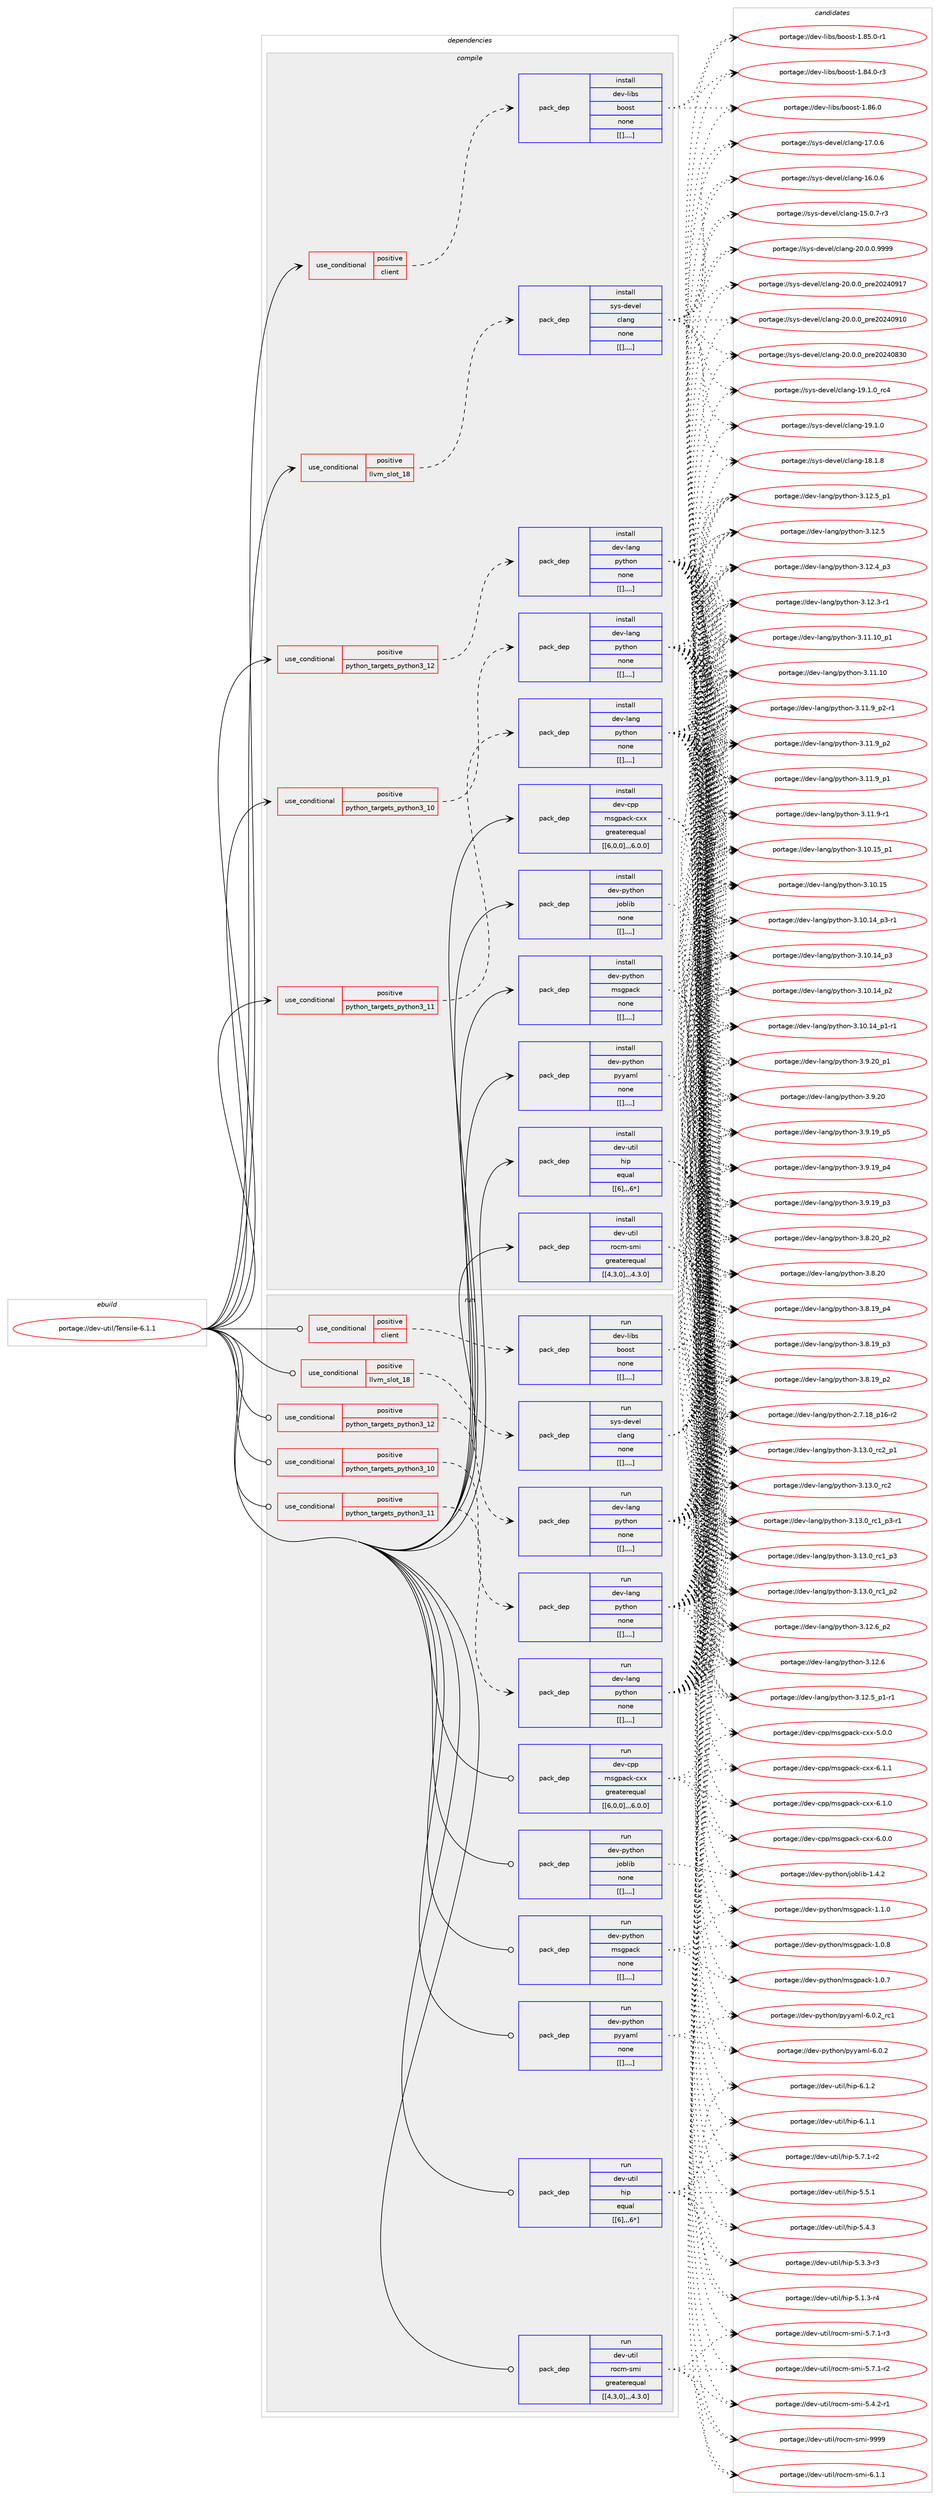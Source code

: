 digraph prolog {

# *************
# Graph options
# *************

newrank=true;
concentrate=true;
compound=true;
graph [rankdir=LR,fontname=Helvetica,fontsize=10,ranksep=1.5];#, ranksep=2.5, nodesep=0.2];
edge  [arrowhead=vee];
node  [fontname=Helvetica,fontsize=10];

# **********
# The ebuild
# **********

subgraph cluster_leftcol {
color=gray;
label=<<i>ebuild</i>>;
id [label="portage://dev-util/Tensile-6.1.1", color=red, width=4, href="../dev-util/Tensile-6.1.1.svg"];
}

# ****************
# The dependencies
# ****************

subgraph cluster_midcol {
color=gray;
label=<<i>dependencies</i>>;
subgraph cluster_compile {
fillcolor="#eeeeee";
style=filled;
label=<<i>compile</i>>;
subgraph cond61685 {
dependency215304 [label=<<TABLE BORDER="0" CELLBORDER="1" CELLSPACING="0" CELLPADDING="4"><TR><TD ROWSPAN="3" CELLPADDING="10">use_conditional</TD></TR><TR><TD>positive</TD></TR><TR><TD>client</TD></TR></TABLE>>, shape=none, color=red];
subgraph pack152230 {
dependency215305 [label=<<TABLE BORDER="0" CELLBORDER="1" CELLSPACING="0" CELLPADDING="4" WIDTH="220"><TR><TD ROWSPAN="6" CELLPADDING="30">pack_dep</TD></TR><TR><TD WIDTH="110">install</TD></TR><TR><TD>dev-libs</TD></TR><TR><TD>boost</TD></TR><TR><TD>none</TD></TR><TR><TD>[[],,,,]</TD></TR></TABLE>>, shape=none, color=blue];
}
dependency215304:e -> dependency215305:w [weight=20,style="dashed",arrowhead="vee"];
}
id:e -> dependency215304:w [weight=20,style="solid",arrowhead="vee"];
subgraph cond61686 {
dependency215306 [label=<<TABLE BORDER="0" CELLBORDER="1" CELLSPACING="0" CELLPADDING="4"><TR><TD ROWSPAN="3" CELLPADDING="10">use_conditional</TD></TR><TR><TD>positive</TD></TR><TR><TD>llvm_slot_18</TD></TR></TABLE>>, shape=none, color=red];
subgraph pack152231 {
dependency215307 [label=<<TABLE BORDER="0" CELLBORDER="1" CELLSPACING="0" CELLPADDING="4" WIDTH="220"><TR><TD ROWSPAN="6" CELLPADDING="30">pack_dep</TD></TR><TR><TD WIDTH="110">install</TD></TR><TR><TD>sys-devel</TD></TR><TR><TD>clang</TD></TR><TR><TD>none</TD></TR><TR><TD>[[],,,,]</TD></TR></TABLE>>, shape=none, color=blue];
}
dependency215306:e -> dependency215307:w [weight=20,style="dashed",arrowhead="vee"];
}
id:e -> dependency215306:w [weight=20,style="solid",arrowhead="vee"];
subgraph cond61687 {
dependency215308 [label=<<TABLE BORDER="0" CELLBORDER="1" CELLSPACING="0" CELLPADDING="4"><TR><TD ROWSPAN="3" CELLPADDING="10">use_conditional</TD></TR><TR><TD>positive</TD></TR><TR><TD>python_targets_python3_10</TD></TR></TABLE>>, shape=none, color=red];
subgraph pack152232 {
dependency215309 [label=<<TABLE BORDER="0" CELLBORDER="1" CELLSPACING="0" CELLPADDING="4" WIDTH="220"><TR><TD ROWSPAN="6" CELLPADDING="30">pack_dep</TD></TR><TR><TD WIDTH="110">install</TD></TR><TR><TD>dev-lang</TD></TR><TR><TD>python</TD></TR><TR><TD>none</TD></TR><TR><TD>[[],,,,]</TD></TR></TABLE>>, shape=none, color=blue];
}
dependency215308:e -> dependency215309:w [weight=20,style="dashed",arrowhead="vee"];
}
id:e -> dependency215308:w [weight=20,style="solid",arrowhead="vee"];
subgraph cond61688 {
dependency215310 [label=<<TABLE BORDER="0" CELLBORDER="1" CELLSPACING="0" CELLPADDING="4"><TR><TD ROWSPAN="3" CELLPADDING="10">use_conditional</TD></TR><TR><TD>positive</TD></TR><TR><TD>python_targets_python3_11</TD></TR></TABLE>>, shape=none, color=red];
subgraph pack152233 {
dependency215311 [label=<<TABLE BORDER="0" CELLBORDER="1" CELLSPACING="0" CELLPADDING="4" WIDTH="220"><TR><TD ROWSPAN="6" CELLPADDING="30">pack_dep</TD></TR><TR><TD WIDTH="110">install</TD></TR><TR><TD>dev-lang</TD></TR><TR><TD>python</TD></TR><TR><TD>none</TD></TR><TR><TD>[[],,,,]</TD></TR></TABLE>>, shape=none, color=blue];
}
dependency215310:e -> dependency215311:w [weight=20,style="dashed",arrowhead="vee"];
}
id:e -> dependency215310:w [weight=20,style="solid",arrowhead="vee"];
subgraph cond61689 {
dependency215312 [label=<<TABLE BORDER="0" CELLBORDER="1" CELLSPACING="0" CELLPADDING="4"><TR><TD ROWSPAN="3" CELLPADDING="10">use_conditional</TD></TR><TR><TD>positive</TD></TR><TR><TD>python_targets_python3_12</TD></TR></TABLE>>, shape=none, color=red];
subgraph pack152234 {
dependency215313 [label=<<TABLE BORDER="0" CELLBORDER="1" CELLSPACING="0" CELLPADDING="4" WIDTH="220"><TR><TD ROWSPAN="6" CELLPADDING="30">pack_dep</TD></TR><TR><TD WIDTH="110">install</TD></TR><TR><TD>dev-lang</TD></TR><TR><TD>python</TD></TR><TR><TD>none</TD></TR><TR><TD>[[],,,,]</TD></TR></TABLE>>, shape=none, color=blue];
}
dependency215312:e -> dependency215313:w [weight=20,style="dashed",arrowhead="vee"];
}
id:e -> dependency215312:w [weight=20,style="solid",arrowhead="vee"];
subgraph pack152235 {
dependency215314 [label=<<TABLE BORDER="0" CELLBORDER="1" CELLSPACING="0" CELLPADDING="4" WIDTH="220"><TR><TD ROWSPAN="6" CELLPADDING="30">pack_dep</TD></TR><TR><TD WIDTH="110">install</TD></TR><TR><TD>dev-cpp</TD></TR><TR><TD>msgpack-cxx</TD></TR><TR><TD>greaterequal</TD></TR><TR><TD>[[6,0,0],,,6.0.0]</TD></TR></TABLE>>, shape=none, color=blue];
}
id:e -> dependency215314:w [weight=20,style="solid",arrowhead="vee"];
subgraph pack152236 {
dependency215315 [label=<<TABLE BORDER="0" CELLBORDER="1" CELLSPACING="0" CELLPADDING="4" WIDTH="220"><TR><TD ROWSPAN="6" CELLPADDING="30">pack_dep</TD></TR><TR><TD WIDTH="110">install</TD></TR><TR><TD>dev-python</TD></TR><TR><TD>joblib</TD></TR><TR><TD>none</TD></TR><TR><TD>[[],,,,]</TD></TR></TABLE>>, shape=none, color=blue];
}
id:e -> dependency215315:w [weight=20,style="solid",arrowhead="vee"];
subgraph pack152237 {
dependency215316 [label=<<TABLE BORDER="0" CELLBORDER="1" CELLSPACING="0" CELLPADDING="4" WIDTH="220"><TR><TD ROWSPAN="6" CELLPADDING="30">pack_dep</TD></TR><TR><TD WIDTH="110">install</TD></TR><TR><TD>dev-python</TD></TR><TR><TD>msgpack</TD></TR><TR><TD>none</TD></TR><TR><TD>[[],,,,]</TD></TR></TABLE>>, shape=none, color=blue];
}
id:e -> dependency215316:w [weight=20,style="solid",arrowhead="vee"];
subgraph pack152238 {
dependency215317 [label=<<TABLE BORDER="0" CELLBORDER="1" CELLSPACING="0" CELLPADDING="4" WIDTH="220"><TR><TD ROWSPAN="6" CELLPADDING="30">pack_dep</TD></TR><TR><TD WIDTH="110">install</TD></TR><TR><TD>dev-python</TD></TR><TR><TD>pyyaml</TD></TR><TR><TD>none</TD></TR><TR><TD>[[],,,,]</TD></TR></TABLE>>, shape=none, color=blue];
}
id:e -> dependency215317:w [weight=20,style="solid",arrowhead="vee"];
subgraph pack152239 {
dependency215318 [label=<<TABLE BORDER="0" CELLBORDER="1" CELLSPACING="0" CELLPADDING="4" WIDTH="220"><TR><TD ROWSPAN="6" CELLPADDING="30">pack_dep</TD></TR><TR><TD WIDTH="110">install</TD></TR><TR><TD>dev-util</TD></TR><TR><TD>hip</TD></TR><TR><TD>equal</TD></TR><TR><TD>[[6],,,6*]</TD></TR></TABLE>>, shape=none, color=blue];
}
id:e -> dependency215318:w [weight=20,style="solid",arrowhead="vee"];
subgraph pack152240 {
dependency215319 [label=<<TABLE BORDER="0" CELLBORDER="1" CELLSPACING="0" CELLPADDING="4" WIDTH="220"><TR><TD ROWSPAN="6" CELLPADDING="30">pack_dep</TD></TR><TR><TD WIDTH="110">install</TD></TR><TR><TD>dev-util</TD></TR><TR><TD>rocm-smi</TD></TR><TR><TD>greaterequal</TD></TR><TR><TD>[[4,3,0],,,4.3.0]</TD></TR></TABLE>>, shape=none, color=blue];
}
id:e -> dependency215319:w [weight=20,style="solid",arrowhead="vee"];
}
subgraph cluster_compileandrun {
fillcolor="#eeeeee";
style=filled;
label=<<i>compile and run</i>>;
}
subgraph cluster_run {
fillcolor="#eeeeee";
style=filled;
label=<<i>run</i>>;
subgraph cond61690 {
dependency215320 [label=<<TABLE BORDER="0" CELLBORDER="1" CELLSPACING="0" CELLPADDING="4"><TR><TD ROWSPAN="3" CELLPADDING="10">use_conditional</TD></TR><TR><TD>positive</TD></TR><TR><TD>client</TD></TR></TABLE>>, shape=none, color=red];
subgraph pack152241 {
dependency215321 [label=<<TABLE BORDER="0" CELLBORDER="1" CELLSPACING="0" CELLPADDING="4" WIDTH="220"><TR><TD ROWSPAN="6" CELLPADDING="30">pack_dep</TD></TR><TR><TD WIDTH="110">run</TD></TR><TR><TD>dev-libs</TD></TR><TR><TD>boost</TD></TR><TR><TD>none</TD></TR><TR><TD>[[],,,,]</TD></TR></TABLE>>, shape=none, color=blue];
}
dependency215320:e -> dependency215321:w [weight=20,style="dashed",arrowhead="vee"];
}
id:e -> dependency215320:w [weight=20,style="solid",arrowhead="odot"];
subgraph cond61691 {
dependency215322 [label=<<TABLE BORDER="0" CELLBORDER="1" CELLSPACING="0" CELLPADDING="4"><TR><TD ROWSPAN="3" CELLPADDING="10">use_conditional</TD></TR><TR><TD>positive</TD></TR><TR><TD>llvm_slot_18</TD></TR></TABLE>>, shape=none, color=red];
subgraph pack152242 {
dependency215323 [label=<<TABLE BORDER="0" CELLBORDER="1" CELLSPACING="0" CELLPADDING="4" WIDTH="220"><TR><TD ROWSPAN="6" CELLPADDING="30">pack_dep</TD></TR><TR><TD WIDTH="110">run</TD></TR><TR><TD>sys-devel</TD></TR><TR><TD>clang</TD></TR><TR><TD>none</TD></TR><TR><TD>[[],,,,]</TD></TR></TABLE>>, shape=none, color=blue];
}
dependency215322:e -> dependency215323:w [weight=20,style="dashed",arrowhead="vee"];
}
id:e -> dependency215322:w [weight=20,style="solid",arrowhead="odot"];
subgraph cond61692 {
dependency215324 [label=<<TABLE BORDER="0" CELLBORDER="1" CELLSPACING="0" CELLPADDING="4"><TR><TD ROWSPAN="3" CELLPADDING="10">use_conditional</TD></TR><TR><TD>positive</TD></TR><TR><TD>python_targets_python3_10</TD></TR></TABLE>>, shape=none, color=red];
subgraph pack152243 {
dependency215325 [label=<<TABLE BORDER="0" CELLBORDER="1" CELLSPACING="0" CELLPADDING="4" WIDTH="220"><TR><TD ROWSPAN="6" CELLPADDING="30">pack_dep</TD></TR><TR><TD WIDTH="110">run</TD></TR><TR><TD>dev-lang</TD></TR><TR><TD>python</TD></TR><TR><TD>none</TD></TR><TR><TD>[[],,,,]</TD></TR></TABLE>>, shape=none, color=blue];
}
dependency215324:e -> dependency215325:w [weight=20,style="dashed",arrowhead="vee"];
}
id:e -> dependency215324:w [weight=20,style="solid",arrowhead="odot"];
subgraph cond61693 {
dependency215326 [label=<<TABLE BORDER="0" CELLBORDER="1" CELLSPACING="0" CELLPADDING="4"><TR><TD ROWSPAN="3" CELLPADDING="10">use_conditional</TD></TR><TR><TD>positive</TD></TR><TR><TD>python_targets_python3_11</TD></TR></TABLE>>, shape=none, color=red];
subgraph pack152244 {
dependency215327 [label=<<TABLE BORDER="0" CELLBORDER="1" CELLSPACING="0" CELLPADDING="4" WIDTH="220"><TR><TD ROWSPAN="6" CELLPADDING="30">pack_dep</TD></TR><TR><TD WIDTH="110">run</TD></TR><TR><TD>dev-lang</TD></TR><TR><TD>python</TD></TR><TR><TD>none</TD></TR><TR><TD>[[],,,,]</TD></TR></TABLE>>, shape=none, color=blue];
}
dependency215326:e -> dependency215327:w [weight=20,style="dashed",arrowhead="vee"];
}
id:e -> dependency215326:w [weight=20,style="solid",arrowhead="odot"];
subgraph cond61694 {
dependency215328 [label=<<TABLE BORDER="0" CELLBORDER="1" CELLSPACING="0" CELLPADDING="4"><TR><TD ROWSPAN="3" CELLPADDING="10">use_conditional</TD></TR><TR><TD>positive</TD></TR><TR><TD>python_targets_python3_12</TD></TR></TABLE>>, shape=none, color=red];
subgraph pack152245 {
dependency215329 [label=<<TABLE BORDER="0" CELLBORDER="1" CELLSPACING="0" CELLPADDING="4" WIDTH="220"><TR><TD ROWSPAN="6" CELLPADDING="30">pack_dep</TD></TR><TR><TD WIDTH="110">run</TD></TR><TR><TD>dev-lang</TD></TR><TR><TD>python</TD></TR><TR><TD>none</TD></TR><TR><TD>[[],,,,]</TD></TR></TABLE>>, shape=none, color=blue];
}
dependency215328:e -> dependency215329:w [weight=20,style="dashed",arrowhead="vee"];
}
id:e -> dependency215328:w [weight=20,style="solid",arrowhead="odot"];
subgraph pack152246 {
dependency215330 [label=<<TABLE BORDER="0" CELLBORDER="1" CELLSPACING="0" CELLPADDING="4" WIDTH="220"><TR><TD ROWSPAN="6" CELLPADDING="30">pack_dep</TD></TR><TR><TD WIDTH="110">run</TD></TR><TR><TD>dev-cpp</TD></TR><TR><TD>msgpack-cxx</TD></TR><TR><TD>greaterequal</TD></TR><TR><TD>[[6,0,0],,,6.0.0]</TD></TR></TABLE>>, shape=none, color=blue];
}
id:e -> dependency215330:w [weight=20,style="solid",arrowhead="odot"];
subgraph pack152247 {
dependency215331 [label=<<TABLE BORDER="0" CELLBORDER="1" CELLSPACING="0" CELLPADDING="4" WIDTH="220"><TR><TD ROWSPAN="6" CELLPADDING="30">pack_dep</TD></TR><TR><TD WIDTH="110">run</TD></TR><TR><TD>dev-python</TD></TR><TR><TD>joblib</TD></TR><TR><TD>none</TD></TR><TR><TD>[[],,,,]</TD></TR></TABLE>>, shape=none, color=blue];
}
id:e -> dependency215331:w [weight=20,style="solid",arrowhead="odot"];
subgraph pack152248 {
dependency215332 [label=<<TABLE BORDER="0" CELLBORDER="1" CELLSPACING="0" CELLPADDING="4" WIDTH="220"><TR><TD ROWSPAN="6" CELLPADDING="30">pack_dep</TD></TR><TR><TD WIDTH="110">run</TD></TR><TR><TD>dev-python</TD></TR><TR><TD>msgpack</TD></TR><TR><TD>none</TD></TR><TR><TD>[[],,,,]</TD></TR></TABLE>>, shape=none, color=blue];
}
id:e -> dependency215332:w [weight=20,style="solid",arrowhead="odot"];
subgraph pack152249 {
dependency215333 [label=<<TABLE BORDER="0" CELLBORDER="1" CELLSPACING="0" CELLPADDING="4" WIDTH="220"><TR><TD ROWSPAN="6" CELLPADDING="30">pack_dep</TD></TR><TR><TD WIDTH="110">run</TD></TR><TR><TD>dev-python</TD></TR><TR><TD>pyyaml</TD></TR><TR><TD>none</TD></TR><TR><TD>[[],,,,]</TD></TR></TABLE>>, shape=none, color=blue];
}
id:e -> dependency215333:w [weight=20,style="solid",arrowhead="odot"];
subgraph pack152250 {
dependency215334 [label=<<TABLE BORDER="0" CELLBORDER="1" CELLSPACING="0" CELLPADDING="4" WIDTH="220"><TR><TD ROWSPAN="6" CELLPADDING="30">pack_dep</TD></TR><TR><TD WIDTH="110">run</TD></TR><TR><TD>dev-util</TD></TR><TR><TD>hip</TD></TR><TR><TD>equal</TD></TR><TR><TD>[[6],,,6*]</TD></TR></TABLE>>, shape=none, color=blue];
}
id:e -> dependency215334:w [weight=20,style="solid",arrowhead="odot"];
subgraph pack152251 {
dependency215335 [label=<<TABLE BORDER="0" CELLBORDER="1" CELLSPACING="0" CELLPADDING="4" WIDTH="220"><TR><TD ROWSPAN="6" CELLPADDING="30">pack_dep</TD></TR><TR><TD WIDTH="110">run</TD></TR><TR><TD>dev-util</TD></TR><TR><TD>rocm-smi</TD></TR><TR><TD>greaterequal</TD></TR><TR><TD>[[4,3,0],,,4.3.0]</TD></TR></TABLE>>, shape=none, color=blue];
}
id:e -> dependency215335:w [weight=20,style="solid",arrowhead="odot"];
}
}

# **************
# The candidates
# **************

subgraph cluster_choices {
rank=same;
color=gray;
label=<<i>candidates</i>>;

subgraph choice152230 {
color=black;
nodesep=1;
choice1001011184510810598115479811111111511645494656544648 [label="portage://dev-libs/boost-1.86.0", color=red, width=4,href="../dev-libs/boost-1.86.0.svg"];
choice10010111845108105981154798111111115116454946565346484511449 [label="portage://dev-libs/boost-1.85.0-r1", color=red, width=4,href="../dev-libs/boost-1.85.0-r1.svg"];
choice10010111845108105981154798111111115116454946565246484511451 [label="portage://dev-libs/boost-1.84.0-r3", color=red, width=4,href="../dev-libs/boost-1.84.0-r3.svg"];
dependency215305:e -> choice1001011184510810598115479811111111511645494656544648:w [style=dotted,weight="100"];
dependency215305:e -> choice10010111845108105981154798111111115116454946565346484511449:w [style=dotted,weight="100"];
dependency215305:e -> choice10010111845108105981154798111111115116454946565246484511451:w [style=dotted,weight="100"];
}
subgraph choice152231 {
color=black;
nodesep=1;
choice11512111545100101118101108479910897110103455048464846484657575757 [label="portage://sys-devel/clang-20.0.0.9999", color=red, width=4,href="../sys-devel/clang-20.0.0.9999.svg"];
choice1151211154510010111810110847991089711010345504846484648951121141015048505248574955 [label="portage://sys-devel/clang-20.0.0_pre20240917", color=red, width=4,href="../sys-devel/clang-20.0.0_pre20240917.svg"];
choice1151211154510010111810110847991089711010345504846484648951121141015048505248574948 [label="portage://sys-devel/clang-20.0.0_pre20240910", color=red, width=4,href="../sys-devel/clang-20.0.0_pre20240910.svg"];
choice1151211154510010111810110847991089711010345504846484648951121141015048505248565148 [label="portage://sys-devel/clang-20.0.0_pre20240830", color=red, width=4,href="../sys-devel/clang-20.0.0_pre20240830.svg"];
choice1151211154510010111810110847991089711010345495746494648951149952 [label="portage://sys-devel/clang-19.1.0_rc4", color=red, width=4,href="../sys-devel/clang-19.1.0_rc4.svg"];
choice1151211154510010111810110847991089711010345495746494648 [label="portage://sys-devel/clang-19.1.0", color=red, width=4,href="../sys-devel/clang-19.1.0.svg"];
choice1151211154510010111810110847991089711010345495646494656 [label="portage://sys-devel/clang-18.1.8", color=red, width=4,href="../sys-devel/clang-18.1.8.svg"];
choice1151211154510010111810110847991089711010345495546484654 [label="portage://sys-devel/clang-17.0.6", color=red, width=4,href="../sys-devel/clang-17.0.6.svg"];
choice1151211154510010111810110847991089711010345495446484654 [label="portage://sys-devel/clang-16.0.6", color=red, width=4,href="../sys-devel/clang-16.0.6.svg"];
choice11512111545100101118101108479910897110103454953464846554511451 [label="portage://sys-devel/clang-15.0.7-r3", color=red, width=4,href="../sys-devel/clang-15.0.7-r3.svg"];
dependency215307:e -> choice11512111545100101118101108479910897110103455048464846484657575757:w [style=dotted,weight="100"];
dependency215307:e -> choice1151211154510010111810110847991089711010345504846484648951121141015048505248574955:w [style=dotted,weight="100"];
dependency215307:e -> choice1151211154510010111810110847991089711010345504846484648951121141015048505248574948:w [style=dotted,weight="100"];
dependency215307:e -> choice1151211154510010111810110847991089711010345504846484648951121141015048505248565148:w [style=dotted,weight="100"];
dependency215307:e -> choice1151211154510010111810110847991089711010345495746494648951149952:w [style=dotted,weight="100"];
dependency215307:e -> choice1151211154510010111810110847991089711010345495746494648:w [style=dotted,weight="100"];
dependency215307:e -> choice1151211154510010111810110847991089711010345495646494656:w [style=dotted,weight="100"];
dependency215307:e -> choice1151211154510010111810110847991089711010345495546484654:w [style=dotted,weight="100"];
dependency215307:e -> choice1151211154510010111810110847991089711010345495446484654:w [style=dotted,weight="100"];
dependency215307:e -> choice11512111545100101118101108479910897110103454953464846554511451:w [style=dotted,weight="100"];
}
subgraph choice152232 {
color=black;
nodesep=1;
choice100101118451089711010347112121116104111110455146495146489511499509511249 [label="portage://dev-lang/python-3.13.0_rc2_p1", color=red, width=4,href="../dev-lang/python-3.13.0_rc2_p1.svg"];
choice10010111845108971101034711212111610411111045514649514648951149950 [label="portage://dev-lang/python-3.13.0_rc2", color=red, width=4,href="../dev-lang/python-3.13.0_rc2.svg"];
choice1001011184510897110103471121211161041111104551464951464895114994995112514511449 [label="portage://dev-lang/python-3.13.0_rc1_p3-r1", color=red, width=4,href="../dev-lang/python-3.13.0_rc1_p3-r1.svg"];
choice100101118451089711010347112121116104111110455146495146489511499499511251 [label="portage://dev-lang/python-3.13.0_rc1_p3", color=red, width=4,href="../dev-lang/python-3.13.0_rc1_p3.svg"];
choice100101118451089711010347112121116104111110455146495146489511499499511250 [label="portage://dev-lang/python-3.13.0_rc1_p2", color=red, width=4,href="../dev-lang/python-3.13.0_rc1_p2.svg"];
choice100101118451089711010347112121116104111110455146495046549511250 [label="portage://dev-lang/python-3.12.6_p2", color=red, width=4,href="../dev-lang/python-3.12.6_p2.svg"];
choice10010111845108971101034711212111610411111045514649504654 [label="portage://dev-lang/python-3.12.6", color=red, width=4,href="../dev-lang/python-3.12.6.svg"];
choice1001011184510897110103471121211161041111104551464950465395112494511449 [label="portage://dev-lang/python-3.12.5_p1-r1", color=red, width=4,href="../dev-lang/python-3.12.5_p1-r1.svg"];
choice100101118451089711010347112121116104111110455146495046539511249 [label="portage://dev-lang/python-3.12.5_p1", color=red, width=4,href="../dev-lang/python-3.12.5_p1.svg"];
choice10010111845108971101034711212111610411111045514649504653 [label="portage://dev-lang/python-3.12.5", color=red, width=4,href="../dev-lang/python-3.12.5.svg"];
choice100101118451089711010347112121116104111110455146495046529511251 [label="portage://dev-lang/python-3.12.4_p3", color=red, width=4,href="../dev-lang/python-3.12.4_p3.svg"];
choice100101118451089711010347112121116104111110455146495046514511449 [label="portage://dev-lang/python-3.12.3-r1", color=red, width=4,href="../dev-lang/python-3.12.3-r1.svg"];
choice10010111845108971101034711212111610411111045514649494649489511249 [label="portage://dev-lang/python-3.11.10_p1", color=red, width=4,href="../dev-lang/python-3.11.10_p1.svg"];
choice1001011184510897110103471121211161041111104551464949464948 [label="portage://dev-lang/python-3.11.10", color=red, width=4,href="../dev-lang/python-3.11.10.svg"];
choice1001011184510897110103471121211161041111104551464949465795112504511449 [label="portage://dev-lang/python-3.11.9_p2-r1", color=red, width=4,href="../dev-lang/python-3.11.9_p2-r1.svg"];
choice100101118451089711010347112121116104111110455146494946579511250 [label="portage://dev-lang/python-3.11.9_p2", color=red, width=4,href="../dev-lang/python-3.11.9_p2.svg"];
choice100101118451089711010347112121116104111110455146494946579511249 [label="portage://dev-lang/python-3.11.9_p1", color=red, width=4,href="../dev-lang/python-3.11.9_p1.svg"];
choice100101118451089711010347112121116104111110455146494946574511449 [label="portage://dev-lang/python-3.11.9-r1", color=red, width=4,href="../dev-lang/python-3.11.9-r1.svg"];
choice10010111845108971101034711212111610411111045514649484649539511249 [label="portage://dev-lang/python-3.10.15_p1", color=red, width=4,href="../dev-lang/python-3.10.15_p1.svg"];
choice1001011184510897110103471121211161041111104551464948464953 [label="portage://dev-lang/python-3.10.15", color=red, width=4,href="../dev-lang/python-3.10.15.svg"];
choice100101118451089711010347112121116104111110455146494846495295112514511449 [label="portage://dev-lang/python-3.10.14_p3-r1", color=red, width=4,href="../dev-lang/python-3.10.14_p3-r1.svg"];
choice10010111845108971101034711212111610411111045514649484649529511251 [label="portage://dev-lang/python-3.10.14_p3", color=red, width=4,href="../dev-lang/python-3.10.14_p3.svg"];
choice10010111845108971101034711212111610411111045514649484649529511250 [label="portage://dev-lang/python-3.10.14_p2", color=red, width=4,href="../dev-lang/python-3.10.14_p2.svg"];
choice100101118451089711010347112121116104111110455146494846495295112494511449 [label="portage://dev-lang/python-3.10.14_p1-r1", color=red, width=4,href="../dev-lang/python-3.10.14_p1-r1.svg"];
choice100101118451089711010347112121116104111110455146574650489511249 [label="portage://dev-lang/python-3.9.20_p1", color=red, width=4,href="../dev-lang/python-3.9.20_p1.svg"];
choice10010111845108971101034711212111610411111045514657465048 [label="portage://dev-lang/python-3.9.20", color=red, width=4,href="../dev-lang/python-3.9.20.svg"];
choice100101118451089711010347112121116104111110455146574649579511253 [label="portage://dev-lang/python-3.9.19_p5", color=red, width=4,href="../dev-lang/python-3.9.19_p5.svg"];
choice100101118451089711010347112121116104111110455146574649579511252 [label="portage://dev-lang/python-3.9.19_p4", color=red, width=4,href="../dev-lang/python-3.9.19_p4.svg"];
choice100101118451089711010347112121116104111110455146574649579511251 [label="portage://dev-lang/python-3.9.19_p3", color=red, width=4,href="../dev-lang/python-3.9.19_p3.svg"];
choice100101118451089711010347112121116104111110455146564650489511250 [label="portage://dev-lang/python-3.8.20_p2", color=red, width=4,href="../dev-lang/python-3.8.20_p2.svg"];
choice10010111845108971101034711212111610411111045514656465048 [label="portage://dev-lang/python-3.8.20", color=red, width=4,href="../dev-lang/python-3.8.20.svg"];
choice100101118451089711010347112121116104111110455146564649579511252 [label="portage://dev-lang/python-3.8.19_p4", color=red, width=4,href="../dev-lang/python-3.8.19_p4.svg"];
choice100101118451089711010347112121116104111110455146564649579511251 [label="portage://dev-lang/python-3.8.19_p3", color=red, width=4,href="../dev-lang/python-3.8.19_p3.svg"];
choice100101118451089711010347112121116104111110455146564649579511250 [label="portage://dev-lang/python-3.8.19_p2", color=red, width=4,href="../dev-lang/python-3.8.19_p2.svg"];
choice100101118451089711010347112121116104111110455046554649569511249544511450 [label="portage://dev-lang/python-2.7.18_p16-r2", color=red, width=4,href="../dev-lang/python-2.7.18_p16-r2.svg"];
dependency215309:e -> choice100101118451089711010347112121116104111110455146495146489511499509511249:w [style=dotted,weight="100"];
dependency215309:e -> choice10010111845108971101034711212111610411111045514649514648951149950:w [style=dotted,weight="100"];
dependency215309:e -> choice1001011184510897110103471121211161041111104551464951464895114994995112514511449:w [style=dotted,weight="100"];
dependency215309:e -> choice100101118451089711010347112121116104111110455146495146489511499499511251:w [style=dotted,weight="100"];
dependency215309:e -> choice100101118451089711010347112121116104111110455146495146489511499499511250:w [style=dotted,weight="100"];
dependency215309:e -> choice100101118451089711010347112121116104111110455146495046549511250:w [style=dotted,weight="100"];
dependency215309:e -> choice10010111845108971101034711212111610411111045514649504654:w [style=dotted,weight="100"];
dependency215309:e -> choice1001011184510897110103471121211161041111104551464950465395112494511449:w [style=dotted,weight="100"];
dependency215309:e -> choice100101118451089711010347112121116104111110455146495046539511249:w [style=dotted,weight="100"];
dependency215309:e -> choice10010111845108971101034711212111610411111045514649504653:w [style=dotted,weight="100"];
dependency215309:e -> choice100101118451089711010347112121116104111110455146495046529511251:w [style=dotted,weight="100"];
dependency215309:e -> choice100101118451089711010347112121116104111110455146495046514511449:w [style=dotted,weight="100"];
dependency215309:e -> choice10010111845108971101034711212111610411111045514649494649489511249:w [style=dotted,weight="100"];
dependency215309:e -> choice1001011184510897110103471121211161041111104551464949464948:w [style=dotted,weight="100"];
dependency215309:e -> choice1001011184510897110103471121211161041111104551464949465795112504511449:w [style=dotted,weight="100"];
dependency215309:e -> choice100101118451089711010347112121116104111110455146494946579511250:w [style=dotted,weight="100"];
dependency215309:e -> choice100101118451089711010347112121116104111110455146494946579511249:w [style=dotted,weight="100"];
dependency215309:e -> choice100101118451089711010347112121116104111110455146494946574511449:w [style=dotted,weight="100"];
dependency215309:e -> choice10010111845108971101034711212111610411111045514649484649539511249:w [style=dotted,weight="100"];
dependency215309:e -> choice1001011184510897110103471121211161041111104551464948464953:w [style=dotted,weight="100"];
dependency215309:e -> choice100101118451089711010347112121116104111110455146494846495295112514511449:w [style=dotted,weight="100"];
dependency215309:e -> choice10010111845108971101034711212111610411111045514649484649529511251:w [style=dotted,weight="100"];
dependency215309:e -> choice10010111845108971101034711212111610411111045514649484649529511250:w [style=dotted,weight="100"];
dependency215309:e -> choice100101118451089711010347112121116104111110455146494846495295112494511449:w [style=dotted,weight="100"];
dependency215309:e -> choice100101118451089711010347112121116104111110455146574650489511249:w [style=dotted,weight="100"];
dependency215309:e -> choice10010111845108971101034711212111610411111045514657465048:w [style=dotted,weight="100"];
dependency215309:e -> choice100101118451089711010347112121116104111110455146574649579511253:w [style=dotted,weight="100"];
dependency215309:e -> choice100101118451089711010347112121116104111110455146574649579511252:w [style=dotted,weight="100"];
dependency215309:e -> choice100101118451089711010347112121116104111110455146574649579511251:w [style=dotted,weight="100"];
dependency215309:e -> choice100101118451089711010347112121116104111110455146564650489511250:w [style=dotted,weight="100"];
dependency215309:e -> choice10010111845108971101034711212111610411111045514656465048:w [style=dotted,weight="100"];
dependency215309:e -> choice100101118451089711010347112121116104111110455146564649579511252:w [style=dotted,weight="100"];
dependency215309:e -> choice100101118451089711010347112121116104111110455146564649579511251:w [style=dotted,weight="100"];
dependency215309:e -> choice100101118451089711010347112121116104111110455146564649579511250:w [style=dotted,weight="100"];
dependency215309:e -> choice100101118451089711010347112121116104111110455046554649569511249544511450:w [style=dotted,weight="100"];
}
subgraph choice152233 {
color=black;
nodesep=1;
choice100101118451089711010347112121116104111110455146495146489511499509511249 [label="portage://dev-lang/python-3.13.0_rc2_p1", color=red, width=4,href="../dev-lang/python-3.13.0_rc2_p1.svg"];
choice10010111845108971101034711212111610411111045514649514648951149950 [label="portage://dev-lang/python-3.13.0_rc2", color=red, width=4,href="../dev-lang/python-3.13.0_rc2.svg"];
choice1001011184510897110103471121211161041111104551464951464895114994995112514511449 [label="portage://dev-lang/python-3.13.0_rc1_p3-r1", color=red, width=4,href="../dev-lang/python-3.13.0_rc1_p3-r1.svg"];
choice100101118451089711010347112121116104111110455146495146489511499499511251 [label="portage://dev-lang/python-3.13.0_rc1_p3", color=red, width=4,href="../dev-lang/python-3.13.0_rc1_p3.svg"];
choice100101118451089711010347112121116104111110455146495146489511499499511250 [label="portage://dev-lang/python-3.13.0_rc1_p2", color=red, width=4,href="../dev-lang/python-3.13.0_rc1_p2.svg"];
choice100101118451089711010347112121116104111110455146495046549511250 [label="portage://dev-lang/python-3.12.6_p2", color=red, width=4,href="../dev-lang/python-3.12.6_p2.svg"];
choice10010111845108971101034711212111610411111045514649504654 [label="portage://dev-lang/python-3.12.6", color=red, width=4,href="../dev-lang/python-3.12.6.svg"];
choice1001011184510897110103471121211161041111104551464950465395112494511449 [label="portage://dev-lang/python-3.12.5_p1-r1", color=red, width=4,href="../dev-lang/python-3.12.5_p1-r1.svg"];
choice100101118451089711010347112121116104111110455146495046539511249 [label="portage://dev-lang/python-3.12.5_p1", color=red, width=4,href="../dev-lang/python-3.12.5_p1.svg"];
choice10010111845108971101034711212111610411111045514649504653 [label="portage://dev-lang/python-3.12.5", color=red, width=4,href="../dev-lang/python-3.12.5.svg"];
choice100101118451089711010347112121116104111110455146495046529511251 [label="portage://dev-lang/python-3.12.4_p3", color=red, width=4,href="../dev-lang/python-3.12.4_p3.svg"];
choice100101118451089711010347112121116104111110455146495046514511449 [label="portage://dev-lang/python-3.12.3-r1", color=red, width=4,href="../dev-lang/python-3.12.3-r1.svg"];
choice10010111845108971101034711212111610411111045514649494649489511249 [label="portage://dev-lang/python-3.11.10_p1", color=red, width=4,href="../dev-lang/python-3.11.10_p1.svg"];
choice1001011184510897110103471121211161041111104551464949464948 [label="portage://dev-lang/python-3.11.10", color=red, width=4,href="../dev-lang/python-3.11.10.svg"];
choice1001011184510897110103471121211161041111104551464949465795112504511449 [label="portage://dev-lang/python-3.11.9_p2-r1", color=red, width=4,href="../dev-lang/python-3.11.9_p2-r1.svg"];
choice100101118451089711010347112121116104111110455146494946579511250 [label="portage://dev-lang/python-3.11.9_p2", color=red, width=4,href="../dev-lang/python-3.11.9_p2.svg"];
choice100101118451089711010347112121116104111110455146494946579511249 [label="portage://dev-lang/python-3.11.9_p1", color=red, width=4,href="../dev-lang/python-3.11.9_p1.svg"];
choice100101118451089711010347112121116104111110455146494946574511449 [label="portage://dev-lang/python-3.11.9-r1", color=red, width=4,href="../dev-lang/python-3.11.9-r1.svg"];
choice10010111845108971101034711212111610411111045514649484649539511249 [label="portage://dev-lang/python-3.10.15_p1", color=red, width=4,href="../dev-lang/python-3.10.15_p1.svg"];
choice1001011184510897110103471121211161041111104551464948464953 [label="portage://dev-lang/python-3.10.15", color=red, width=4,href="../dev-lang/python-3.10.15.svg"];
choice100101118451089711010347112121116104111110455146494846495295112514511449 [label="portage://dev-lang/python-3.10.14_p3-r1", color=red, width=4,href="../dev-lang/python-3.10.14_p3-r1.svg"];
choice10010111845108971101034711212111610411111045514649484649529511251 [label="portage://dev-lang/python-3.10.14_p3", color=red, width=4,href="../dev-lang/python-3.10.14_p3.svg"];
choice10010111845108971101034711212111610411111045514649484649529511250 [label="portage://dev-lang/python-3.10.14_p2", color=red, width=4,href="../dev-lang/python-3.10.14_p2.svg"];
choice100101118451089711010347112121116104111110455146494846495295112494511449 [label="portage://dev-lang/python-3.10.14_p1-r1", color=red, width=4,href="../dev-lang/python-3.10.14_p1-r1.svg"];
choice100101118451089711010347112121116104111110455146574650489511249 [label="portage://dev-lang/python-3.9.20_p1", color=red, width=4,href="../dev-lang/python-3.9.20_p1.svg"];
choice10010111845108971101034711212111610411111045514657465048 [label="portage://dev-lang/python-3.9.20", color=red, width=4,href="../dev-lang/python-3.9.20.svg"];
choice100101118451089711010347112121116104111110455146574649579511253 [label="portage://dev-lang/python-3.9.19_p5", color=red, width=4,href="../dev-lang/python-3.9.19_p5.svg"];
choice100101118451089711010347112121116104111110455146574649579511252 [label="portage://dev-lang/python-3.9.19_p4", color=red, width=4,href="../dev-lang/python-3.9.19_p4.svg"];
choice100101118451089711010347112121116104111110455146574649579511251 [label="portage://dev-lang/python-3.9.19_p3", color=red, width=4,href="../dev-lang/python-3.9.19_p3.svg"];
choice100101118451089711010347112121116104111110455146564650489511250 [label="portage://dev-lang/python-3.8.20_p2", color=red, width=4,href="../dev-lang/python-3.8.20_p2.svg"];
choice10010111845108971101034711212111610411111045514656465048 [label="portage://dev-lang/python-3.8.20", color=red, width=4,href="../dev-lang/python-3.8.20.svg"];
choice100101118451089711010347112121116104111110455146564649579511252 [label="portage://dev-lang/python-3.8.19_p4", color=red, width=4,href="../dev-lang/python-3.8.19_p4.svg"];
choice100101118451089711010347112121116104111110455146564649579511251 [label="portage://dev-lang/python-3.8.19_p3", color=red, width=4,href="../dev-lang/python-3.8.19_p3.svg"];
choice100101118451089711010347112121116104111110455146564649579511250 [label="portage://dev-lang/python-3.8.19_p2", color=red, width=4,href="../dev-lang/python-3.8.19_p2.svg"];
choice100101118451089711010347112121116104111110455046554649569511249544511450 [label="portage://dev-lang/python-2.7.18_p16-r2", color=red, width=4,href="../dev-lang/python-2.7.18_p16-r2.svg"];
dependency215311:e -> choice100101118451089711010347112121116104111110455146495146489511499509511249:w [style=dotted,weight="100"];
dependency215311:e -> choice10010111845108971101034711212111610411111045514649514648951149950:w [style=dotted,weight="100"];
dependency215311:e -> choice1001011184510897110103471121211161041111104551464951464895114994995112514511449:w [style=dotted,weight="100"];
dependency215311:e -> choice100101118451089711010347112121116104111110455146495146489511499499511251:w [style=dotted,weight="100"];
dependency215311:e -> choice100101118451089711010347112121116104111110455146495146489511499499511250:w [style=dotted,weight="100"];
dependency215311:e -> choice100101118451089711010347112121116104111110455146495046549511250:w [style=dotted,weight="100"];
dependency215311:e -> choice10010111845108971101034711212111610411111045514649504654:w [style=dotted,weight="100"];
dependency215311:e -> choice1001011184510897110103471121211161041111104551464950465395112494511449:w [style=dotted,weight="100"];
dependency215311:e -> choice100101118451089711010347112121116104111110455146495046539511249:w [style=dotted,weight="100"];
dependency215311:e -> choice10010111845108971101034711212111610411111045514649504653:w [style=dotted,weight="100"];
dependency215311:e -> choice100101118451089711010347112121116104111110455146495046529511251:w [style=dotted,weight="100"];
dependency215311:e -> choice100101118451089711010347112121116104111110455146495046514511449:w [style=dotted,weight="100"];
dependency215311:e -> choice10010111845108971101034711212111610411111045514649494649489511249:w [style=dotted,weight="100"];
dependency215311:e -> choice1001011184510897110103471121211161041111104551464949464948:w [style=dotted,weight="100"];
dependency215311:e -> choice1001011184510897110103471121211161041111104551464949465795112504511449:w [style=dotted,weight="100"];
dependency215311:e -> choice100101118451089711010347112121116104111110455146494946579511250:w [style=dotted,weight="100"];
dependency215311:e -> choice100101118451089711010347112121116104111110455146494946579511249:w [style=dotted,weight="100"];
dependency215311:e -> choice100101118451089711010347112121116104111110455146494946574511449:w [style=dotted,weight="100"];
dependency215311:e -> choice10010111845108971101034711212111610411111045514649484649539511249:w [style=dotted,weight="100"];
dependency215311:e -> choice1001011184510897110103471121211161041111104551464948464953:w [style=dotted,weight="100"];
dependency215311:e -> choice100101118451089711010347112121116104111110455146494846495295112514511449:w [style=dotted,weight="100"];
dependency215311:e -> choice10010111845108971101034711212111610411111045514649484649529511251:w [style=dotted,weight="100"];
dependency215311:e -> choice10010111845108971101034711212111610411111045514649484649529511250:w [style=dotted,weight="100"];
dependency215311:e -> choice100101118451089711010347112121116104111110455146494846495295112494511449:w [style=dotted,weight="100"];
dependency215311:e -> choice100101118451089711010347112121116104111110455146574650489511249:w [style=dotted,weight="100"];
dependency215311:e -> choice10010111845108971101034711212111610411111045514657465048:w [style=dotted,weight="100"];
dependency215311:e -> choice100101118451089711010347112121116104111110455146574649579511253:w [style=dotted,weight="100"];
dependency215311:e -> choice100101118451089711010347112121116104111110455146574649579511252:w [style=dotted,weight="100"];
dependency215311:e -> choice100101118451089711010347112121116104111110455146574649579511251:w [style=dotted,weight="100"];
dependency215311:e -> choice100101118451089711010347112121116104111110455146564650489511250:w [style=dotted,weight="100"];
dependency215311:e -> choice10010111845108971101034711212111610411111045514656465048:w [style=dotted,weight="100"];
dependency215311:e -> choice100101118451089711010347112121116104111110455146564649579511252:w [style=dotted,weight="100"];
dependency215311:e -> choice100101118451089711010347112121116104111110455146564649579511251:w [style=dotted,weight="100"];
dependency215311:e -> choice100101118451089711010347112121116104111110455146564649579511250:w [style=dotted,weight="100"];
dependency215311:e -> choice100101118451089711010347112121116104111110455046554649569511249544511450:w [style=dotted,weight="100"];
}
subgraph choice152234 {
color=black;
nodesep=1;
choice100101118451089711010347112121116104111110455146495146489511499509511249 [label="portage://dev-lang/python-3.13.0_rc2_p1", color=red, width=4,href="../dev-lang/python-3.13.0_rc2_p1.svg"];
choice10010111845108971101034711212111610411111045514649514648951149950 [label="portage://dev-lang/python-3.13.0_rc2", color=red, width=4,href="../dev-lang/python-3.13.0_rc2.svg"];
choice1001011184510897110103471121211161041111104551464951464895114994995112514511449 [label="portage://dev-lang/python-3.13.0_rc1_p3-r1", color=red, width=4,href="../dev-lang/python-3.13.0_rc1_p3-r1.svg"];
choice100101118451089711010347112121116104111110455146495146489511499499511251 [label="portage://dev-lang/python-3.13.0_rc1_p3", color=red, width=4,href="../dev-lang/python-3.13.0_rc1_p3.svg"];
choice100101118451089711010347112121116104111110455146495146489511499499511250 [label="portage://dev-lang/python-3.13.0_rc1_p2", color=red, width=4,href="../dev-lang/python-3.13.0_rc1_p2.svg"];
choice100101118451089711010347112121116104111110455146495046549511250 [label="portage://dev-lang/python-3.12.6_p2", color=red, width=4,href="../dev-lang/python-3.12.6_p2.svg"];
choice10010111845108971101034711212111610411111045514649504654 [label="portage://dev-lang/python-3.12.6", color=red, width=4,href="../dev-lang/python-3.12.6.svg"];
choice1001011184510897110103471121211161041111104551464950465395112494511449 [label="portage://dev-lang/python-3.12.5_p1-r1", color=red, width=4,href="../dev-lang/python-3.12.5_p1-r1.svg"];
choice100101118451089711010347112121116104111110455146495046539511249 [label="portage://dev-lang/python-3.12.5_p1", color=red, width=4,href="../dev-lang/python-3.12.5_p1.svg"];
choice10010111845108971101034711212111610411111045514649504653 [label="portage://dev-lang/python-3.12.5", color=red, width=4,href="../dev-lang/python-3.12.5.svg"];
choice100101118451089711010347112121116104111110455146495046529511251 [label="portage://dev-lang/python-3.12.4_p3", color=red, width=4,href="../dev-lang/python-3.12.4_p3.svg"];
choice100101118451089711010347112121116104111110455146495046514511449 [label="portage://dev-lang/python-3.12.3-r1", color=red, width=4,href="../dev-lang/python-3.12.3-r1.svg"];
choice10010111845108971101034711212111610411111045514649494649489511249 [label="portage://dev-lang/python-3.11.10_p1", color=red, width=4,href="../dev-lang/python-3.11.10_p1.svg"];
choice1001011184510897110103471121211161041111104551464949464948 [label="portage://dev-lang/python-3.11.10", color=red, width=4,href="../dev-lang/python-3.11.10.svg"];
choice1001011184510897110103471121211161041111104551464949465795112504511449 [label="portage://dev-lang/python-3.11.9_p2-r1", color=red, width=4,href="../dev-lang/python-3.11.9_p2-r1.svg"];
choice100101118451089711010347112121116104111110455146494946579511250 [label="portage://dev-lang/python-3.11.9_p2", color=red, width=4,href="../dev-lang/python-3.11.9_p2.svg"];
choice100101118451089711010347112121116104111110455146494946579511249 [label="portage://dev-lang/python-3.11.9_p1", color=red, width=4,href="../dev-lang/python-3.11.9_p1.svg"];
choice100101118451089711010347112121116104111110455146494946574511449 [label="portage://dev-lang/python-3.11.9-r1", color=red, width=4,href="../dev-lang/python-3.11.9-r1.svg"];
choice10010111845108971101034711212111610411111045514649484649539511249 [label="portage://dev-lang/python-3.10.15_p1", color=red, width=4,href="../dev-lang/python-3.10.15_p1.svg"];
choice1001011184510897110103471121211161041111104551464948464953 [label="portage://dev-lang/python-3.10.15", color=red, width=4,href="../dev-lang/python-3.10.15.svg"];
choice100101118451089711010347112121116104111110455146494846495295112514511449 [label="portage://dev-lang/python-3.10.14_p3-r1", color=red, width=4,href="../dev-lang/python-3.10.14_p3-r1.svg"];
choice10010111845108971101034711212111610411111045514649484649529511251 [label="portage://dev-lang/python-3.10.14_p3", color=red, width=4,href="../dev-lang/python-3.10.14_p3.svg"];
choice10010111845108971101034711212111610411111045514649484649529511250 [label="portage://dev-lang/python-3.10.14_p2", color=red, width=4,href="../dev-lang/python-3.10.14_p2.svg"];
choice100101118451089711010347112121116104111110455146494846495295112494511449 [label="portage://dev-lang/python-3.10.14_p1-r1", color=red, width=4,href="../dev-lang/python-3.10.14_p1-r1.svg"];
choice100101118451089711010347112121116104111110455146574650489511249 [label="portage://dev-lang/python-3.9.20_p1", color=red, width=4,href="../dev-lang/python-3.9.20_p1.svg"];
choice10010111845108971101034711212111610411111045514657465048 [label="portage://dev-lang/python-3.9.20", color=red, width=4,href="../dev-lang/python-3.9.20.svg"];
choice100101118451089711010347112121116104111110455146574649579511253 [label="portage://dev-lang/python-3.9.19_p5", color=red, width=4,href="../dev-lang/python-3.9.19_p5.svg"];
choice100101118451089711010347112121116104111110455146574649579511252 [label="portage://dev-lang/python-3.9.19_p4", color=red, width=4,href="../dev-lang/python-3.9.19_p4.svg"];
choice100101118451089711010347112121116104111110455146574649579511251 [label="portage://dev-lang/python-3.9.19_p3", color=red, width=4,href="../dev-lang/python-3.9.19_p3.svg"];
choice100101118451089711010347112121116104111110455146564650489511250 [label="portage://dev-lang/python-3.8.20_p2", color=red, width=4,href="../dev-lang/python-3.8.20_p2.svg"];
choice10010111845108971101034711212111610411111045514656465048 [label="portage://dev-lang/python-3.8.20", color=red, width=4,href="../dev-lang/python-3.8.20.svg"];
choice100101118451089711010347112121116104111110455146564649579511252 [label="portage://dev-lang/python-3.8.19_p4", color=red, width=4,href="../dev-lang/python-3.8.19_p4.svg"];
choice100101118451089711010347112121116104111110455146564649579511251 [label="portage://dev-lang/python-3.8.19_p3", color=red, width=4,href="../dev-lang/python-3.8.19_p3.svg"];
choice100101118451089711010347112121116104111110455146564649579511250 [label="portage://dev-lang/python-3.8.19_p2", color=red, width=4,href="../dev-lang/python-3.8.19_p2.svg"];
choice100101118451089711010347112121116104111110455046554649569511249544511450 [label="portage://dev-lang/python-2.7.18_p16-r2", color=red, width=4,href="../dev-lang/python-2.7.18_p16-r2.svg"];
dependency215313:e -> choice100101118451089711010347112121116104111110455146495146489511499509511249:w [style=dotted,weight="100"];
dependency215313:e -> choice10010111845108971101034711212111610411111045514649514648951149950:w [style=dotted,weight="100"];
dependency215313:e -> choice1001011184510897110103471121211161041111104551464951464895114994995112514511449:w [style=dotted,weight="100"];
dependency215313:e -> choice100101118451089711010347112121116104111110455146495146489511499499511251:w [style=dotted,weight="100"];
dependency215313:e -> choice100101118451089711010347112121116104111110455146495146489511499499511250:w [style=dotted,weight="100"];
dependency215313:e -> choice100101118451089711010347112121116104111110455146495046549511250:w [style=dotted,weight="100"];
dependency215313:e -> choice10010111845108971101034711212111610411111045514649504654:w [style=dotted,weight="100"];
dependency215313:e -> choice1001011184510897110103471121211161041111104551464950465395112494511449:w [style=dotted,weight="100"];
dependency215313:e -> choice100101118451089711010347112121116104111110455146495046539511249:w [style=dotted,weight="100"];
dependency215313:e -> choice10010111845108971101034711212111610411111045514649504653:w [style=dotted,weight="100"];
dependency215313:e -> choice100101118451089711010347112121116104111110455146495046529511251:w [style=dotted,weight="100"];
dependency215313:e -> choice100101118451089711010347112121116104111110455146495046514511449:w [style=dotted,weight="100"];
dependency215313:e -> choice10010111845108971101034711212111610411111045514649494649489511249:w [style=dotted,weight="100"];
dependency215313:e -> choice1001011184510897110103471121211161041111104551464949464948:w [style=dotted,weight="100"];
dependency215313:e -> choice1001011184510897110103471121211161041111104551464949465795112504511449:w [style=dotted,weight="100"];
dependency215313:e -> choice100101118451089711010347112121116104111110455146494946579511250:w [style=dotted,weight="100"];
dependency215313:e -> choice100101118451089711010347112121116104111110455146494946579511249:w [style=dotted,weight="100"];
dependency215313:e -> choice100101118451089711010347112121116104111110455146494946574511449:w [style=dotted,weight="100"];
dependency215313:e -> choice10010111845108971101034711212111610411111045514649484649539511249:w [style=dotted,weight="100"];
dependency215313:e -> choice1001011184510897110103471121211161041111104551464948464953:w [style=dotted,weight="100"];
dependency215313:e -> choice100101118451089711010347112121116104111110455146494846495295112514511449:w [style=dotted,weight="100"];
dependency215313:e -> choice10010111845108971101034711212111610411111045514649484649529511251:w [style=dotted,weight="100"];
dependency215313:e -> choice10010111845108971101034711212111610411111045514649484649529511250:w [style=dotted,weight="100"];
dependency215313:e -> choice100101118451089711010347112121116104111110455146494846495295112494511449:w [style=dotted,weight="100"];
dependency215313:e -> choice100101118451089711010347112121116104111110455146574650489511249:w [style=dotted,weight="100"];
dependency215313:e -> choice10010111845108971101034711212111610411111045514657465048:w [style=dotted,weight="100"];
dependency215313:e -> choice100101118451089711010347112121116104111110455146574649579511253:w [style=dotted,weight="100"];
dependency215313:e -> choice100101118451089711010347112121116104111110455146574649579511252:w [style=dotted,weight="100"];
dependency215313:e -> choice100101118451089711010347112121116104111110455146574649579511251:w [style=dotted,weight="100"];
dependency215313:e -> choice100101118451089711010347112121116104111110455146564650489511250:w [style=dotted,weight="100"];
dependency215313:e -> choice10010111845108971101034711212111610411111045514656465048:w [style=dotted,weight="100"];
dependency215313:e -> choice100101118451089711010347112121116104111110455146564649579511252:w [style=dotted,weight="100"];
dependency215313:e -> choice100101118451089711010347112121116104111110455146564649579511251:w [style=dotted,weight="100"];
dependency215313:e -> choice100101118451089711010347112121116104111110455146564649579511250:w [style=dotted,weight="100"];
dependency215313:e -> choice100101118451089711010347112121116104111110455046554649569511249544511450:w [style=dotted,weight="100"];
}
subgraph choice152235 {
color=black;
nodesep=1;
choice10010111845991121124710911510311297991074599120120455446494649 [label="portage://dev-cpp/msgpack-cxx-6.1.1", color=red, width=4,href="../dev-cpp/msgpack-cxx-6.1.1.svg"];
choice10010111845991121124710911510311297991074599120120455446494648 [label="portage://dev-cpp/msgpack-cxx-6.1.0", color=red, width=4,href="../dev-cpp/msgpack-cxx-6.1.0.svg"];
choice10010111845991121124710911510311297991074599120120455446484648 [label="portage://dev-cpp/msgpack-cxx-6.0.0", color=red, width=4,href="../dev-cpp/msgpack-cxx-6.0.0.svg"];
choice10010111845991121124710911510311297991074599120120455346484648 [label="portage://dev-cpp/msgpack-cxx-5.0.0", color=red, width=4,href="../dev-cpp/msgpack-cxx-5.0.0.svg"];
dependency215314:e -> choice10010111845991121124710911510311297991074599120120455446494649:w [style=dotted,weight="100"];
dependency215314:e -> choice10010111845991121124710911510311297991074599120120455446494648:w [style=dotted,weight="100"];
dependency215314:e -> choice10010111845991121124710911510311297991074599120120455446484648:w [style=dotted,weight="100"];
dependency215314:e -> choice10010111845991121124710911510311297991074599120120455346484648:w [style=dotted,weight="100"];
}
subgraph choice152236 {
color=black;
nodesep=1;
choice10010111845112121116104111110471061119810810598454946524650 [label="portage://dev-python/joblib-1.4.2", color=red, width=4,href="../dev-python/joblib-1.4.2.svg"];
dependency215315:e -> choice10010111845112121116104111110471061119810810598454946524650:w [style=dotted,weight="100"];
}
subgraph choice152237 {
color=black;
nodesep=1;
choice10010111845112121116104111110471091151031129799107454946494648 [label="portage://dev-python/msgpack-1.1.0", color=red, width=4,href="../dev-python/msgpack-1.1.0.svg"];
choice10010111845112121116104111110471091151031129799107454946484656 [label="portage://dev-python/msgpack-1.0.8", color=red, width=4,href="../dev-python/msgpack-1.0.8.svg"];
choice10010111845112121116104111110471091151031129799107454946484655 [label="portage://dev-python/msgpack-1.0.7", color=red, width=4,href="../dev-python/msgpack-1.0.7.svg"];
dependency215316:e -> choice10010111845112121116104111110471091151031129799107454946494648:w [style=dotted,weight="100"];
dependency215316:e -> choice10010111845112121116104111110471091151031129799107454946484656:w [style=dotted,weight="100"];
dependency215316:e -> choice10010111845112121116104111110471091151031129799107454946484655:w [style=dotted,weight="100"];
}
subgraph choice152238 {
color=black;
nodesep=1;
choice100101118451121211161041111104711212112197109108455446484650951149949 [label="portage://dev-python/pyyaml-6.0.2_rc1", color=red, width=4,href="../dev-python/pyyaml-6.0.2_rc1.svg"];
choice100101118451121211161041111104711212112197109108455446484650 [label="portage://dev-python/pyyaml-6.0.2", color=red, width=4,href="../dev-python/pyyaml-6.0.2.svg"];
dependency215317:e -> choice100101118451121211161041111104711212112197109108455446484650951149949:w [style=dotted,weight="100"];
dependency215317:e -> choice100101118451121211161041111104711212112197109108455446484650:w [style=dotted,weight="100"];
}
subgraph choice152239 {
color=black;
nodesep=1;
choice1001011184511711610510847104105112455446494650 [label="portage://dev-util/hip-6.1.2", color=red, width=4,href="../dev-util/hip-6.1.2.svg"];
choice1001011184511711610510847104105112455446494649 [label="portage://dev-util/hip-6.1.1", color=red, width=4,href="../dev-util/hip-6.1.1.svg"];
choice10010111845117116105108471041051124553465546494511450 [label="portage://dev-util/hip-5.7.1-r2", color=red, width=4,href="../dev-util/hip-5.7.1-r2.svg"];
choice1001011184511711610510847104105112455346534649 [label="portage://dev-util/hip-5.5.1", color=red, width=4,href="../dev-util/hip-5.5.1.svg"];
choice1001011184511711610510847104105112455346524651 [label="portage://dev-util/hip-5.4.3", color=red, width=4,href="../dev-util/hip-5.4.3.svg"];
choice10010111845117116105108471041051124553465146514511451 [label="portage://dev-util/hip-5.3.3-r3", color=red, width=4,href="../dev-util/hip-5.3.3-r3.svg"];
choice10010111845117116105108471041051124553464946514511452 [label="portage://dev-util/hip-5.1.3-r4", color=red, width=4,href="../dev-util/hip-5.1.3-r4.svg"];
dependency215318:e -> choice1001011184511711610510847104105112455446494650:w [style=dotted,weight="100"];
dependency215318:e -> choice1001011184511711610510847104105112455446494649:w [style=dotted,weight="100"];
dependency215318:e -> choice10010111845117116105108471041051124553465546494511450:w [style=dotted,weight="100"];
dependency215318:e -> choice1001011184511711610510847104105112455346534649:w [style=dotted,weight="100"];
dependency215318:e -> choice1001011184511711610510847104105112455346524651:w [style=dotted,weight="100"];
dependency215318:e -> choice10010111845117116105108471041051124553465146514511451:w [style=dotted,weight="100"];
dependency215318:e -> choice10010111845117116105108471041051124553464946514511452:w [style=dotted,weight="100"];
}
subgraph choice152240 {
color=black;
nodesep=1;
choice100101118451171161051084711411199109451151091054557575757 [label="portage://dev-util/rocm-smi-9999", color=red, width=4,href="../dev-util/rocm-smi-9999.svg"];
choice10010111845117116105108471141119910945115109105455446494649 [label="portage://dev-util/rocm-smi-6.1.1", color=red, width=4,href="../dev-util/rocm-smi-6.1.1.svg"];
choice100101118451171161051084711411199109451151091054553465546494511451 [label="portage://dev-util/rocm-smi-5.7.1-r3", color=red, width=4,href="../dev-util/rocm-smi-5.7.1-r3.svg"];
choice100101118451171161051084711411199109451151091054553465546494511450 [label="portage://dev-util/rocm-smi-5.7.1-r2", color=red, width=4,href="../dev-util/rocm-smi-5.7.1-r2.svg"];
choice100101118451171161051084711411199109451151091054553465246504511449 [label="portage://dev-util/rocm-smi-5.4.2-r1", color=red, width=4,href="../dev-util/rocm-smi-5.4.2-r1.svg"];
dependency215319:e -> choice100101118451171161051084711411199109451151091054557575757:w [style=dotted,weight="100"];
dependency215319:e -> choice10010111845117116105108471141119910945115109105455446494649:w [style=dotted,weight="100"];
dependency215319:e -> choice100101118451171161051084711411199109451151091054553465546494511451:w [style=dotted,weight="100"];
dependency215319:e -> choice100101118451171161051084711411199109451151091054553465546494511450:w [style=dotted,weight="100"];
dependency215319:e -> choice100101118451171161051084711411199109451151091054553465246504511449:w [style=dotted,weight="100"];
}
subgraph choice152241 {
color=black;
nodesep=1;
choice1001011184510810598115479811111111511645494656544648 [label="portage://dev-libs/boost-1.86.0", color=red, width=4,href="../dev-libs/boost-1.86.0.svg"];
choice10010111845108105981154798111111115116454946565346484511449 [label="portage://dev-libs/boost-1.85.0-r1", color=red, width=4,href="../dev-libs/boost-1.85.0-r1.svg"];
choice10010111845108105981154798111111115116454946565246484511451 [label="portage://dev-libs/boost-1.84.0-r3", color=red, width=4,href="../dev-libs/boost-1.84.0-r3.svg"];
dependency215321:e -> choice1001011184510810598115479811111111511645494656544648:w [style=dotted,weight="100"];
dependency215321:e -> choice10010111845108105981154798111111115116454946565346484511449:w [style=dotted,weight="100"];
dependency215321:e -> choice10010111845108105981154798111111115116454946565246484511451:w [style=dotted,weight="100"];
}
subgraph choice152242 {
color=black;
nodesep=1;
choice11512111545100101118101108479910897110103455048464846484657575757 [label="portage://sys-devel/clang-20.0.0.9999", color=red, width=4,href="../sys-devel/clang-20.0.0.9999.svg"];
choice1151211154510010111810110847991089711010345504846484648951121141015048505248574955 [label="portage://sys-devel/clang-20.0.0_pre20240917", color=red, width=4,href="../sys-devel/clang-20.0.0_pre20240917.svg"];
choice1151211154510010111810110847991089711010345504846484648951121141015048505248574948 [label="portage://sys-devel/clang-20.0.0_pre20240910", color=red, width=4,href="../sys-devel/clang-20.0.0_pre20240910.svg"];
choice1151211154510010111810110847991089711010345504846484648951121141015048505248565148 [label="portage://sys-devel/clang-20.0.0_pre20240830", color=red, width=4,href="../sys-devel/clang-20.0.0_pre20240830.svg"];
choice1151211154510010111810110847991089711010345495746494648951149952 [label="portage://sys-devel/clang-19.1.0_rc4", color=red, width=4,href="../sys-devel/clang-19.1.0_rc4.svg"];
choice1151211154510010111810110847991089711010345495746494648 [label="portage://sys-devel/clang-19.1.0", color=red, width=4,href="../sys-devel/clang-19.1.0.svg"];
choice1151211154510010111810110847991089711010345495646494656 [label="portage://sys-devel/clang-18.1.8", color=red, width=4,href="../sys-devel/clang-18.1.8.svg"];
choice1151211154510010111810110847991089711010345495546484654 [label="portage://sys-devel/clang-17.0.6", color=red, width=4,href="../sys-devel/clang-17.0.6.svg"];
choice1151211154510010111810110847991089711010345495446484654 [label="portage://sys-devel/clang-16.0.6", color=red, width=4,href="../sys-devel/clang-16.0.6.svg"];
choice11512111545100101118101108479910897110103454953464846554511451 [label="portage://sys-devel/clang-15.0.7-r3", color=red, width=4,href="../sys-devel/clang-15.0.7-r3.svg"];
dependency215323:e -> choice11512111545100101118101108479910897110103455048464846484657575757:w [style=dotted,weight="100"];
dependency215323:e -> choice1151211154510010111810110847991089711010345504846484648951121141015048505248574955:w [style=dotted,weight="100"];
dependency215323:e -> choice1151211154510010111810110847991089711010345504846484648951121141015048505248574948:w [style=dotted,weight="100"];
dependency215323:e -> choice1151211154510010111810110847991089711010345504846484648951121141015048505248565148:w [style=dotted,weight="100"];
dependency215323:e -> choice1151211154510010111810110847991089711010345495746494648951149952:w [style=dotted,weight="100"];
dependency215323:e -> choice1151211154510010111810110847991089711010345495746494648:w [style=dotted,weight="100"];
dependency215323:e -> choice1151211154510010111810110847991089711010345495646494656:w [style=dotted,weight="100"];
dependency215323:e -> choice1151211154510010111810110847991089711010345495546484654:w [style=dotted,weight="100"];
dependency215323:e -> choice1151211154510010111810110847991089711010345495446484654:w [style=dotted,weight="100"];
dependency215323:e -> choice11512111545100101118101108479910897110103454953464846554511451:w [style=dotted,weight="100"];
}
subgraph choice152243 {
color=black;
nodesep=1;
choice100101118451089711010347112121116104111110455146495146489511499509511249 [label="portage://dev-lang/python-3.13.0_rc2_p1", color=red, width=4,href="../dev-lang/python-3.13.0_rc2_p1.svg"];
choice10010111845108971101034711212111610411111045514649514648951149950 [label="portage://dev-lang/python-3.13.0_rc2", color=red, width=4,href="../dev-lang/python-3.13.0_rc2.svg"];
choice1001011184510897110103471121211161041111104551464951464895114994995112514511449 [label="portage://dev-lang/python-3.13.0_rc1_p3-r1", color=red, width=4,href="../dev-lang/python-3.13.0_rc1_p3-r1.svg"];
choice100101118451089711010347112121116104111110455146495146489511499499511251 [label="portage://dev-lang/python-3.13.0_rc1_p3", color=red, width=4,href="../dev-lang/python-3.13.0_rc1_p3.svg"];
choice100101118451089711010347112121116104111110455146495146489511499499511250 [label="portage://dev-lang/python-3.13.0_rc1_p2", color=red, width=4,href="../dev-lang/python-3.13.0_rc1_p2.svg"];
choice100101118451089711010347112121116104111110455146495046549511250 [label="portage://dev-lang/python-3.12.6_p2", color=red, width=4,href="../dev-lang/python-3.12.6_p2.svg"];
choice10010111845108971101034711212111610411111045514649504654 [label="portage://dev-lang/python-3.12.6", color=red, width=4,href="../dev-lang/python-3.12.6.svg"];
choice1001011184510897110103471121211161041111104551464950465395112494511449 [label="portage://dev-lang/python-3.12.5_p1-r1", color=red, width=4,href="../dev-lang/python-3.12.5_p1-r1.svg"];
choice100101118451089711010347112121116104111110455146495046539511249 [label="portage://dev-lang/python-3.12.5_p1", color=red, width=4,href="../dev-lang/python-3.12.5_p1.svg"];
choice10010111845108971101034711212111610411111045514649504653 [label="portage://dev-lang/python-3.12.5", color=red, width=4,href="../dev-lang/python-3.12.5.svg"];
choice100101118451089711010347112121116104111110455146495046529511251 [label="portage://dev-lang/python-3.12.4_p3", color=red, width=4,href="../dev-lang/python-3.12.4_p3.svg"];
choice100101118451089711010347112121116104111110455146495046514511449 [label="portage://dev-lang/python-3.12.3-r1", color=red, width=4,href="../dev-lang/python-3.12.3-r1.svg"];
choice10010111845108971101034711212111610411111045514649494649489511249 [label="portage://dev-lang/python-3.11.10_p1", color=red, width=4,href="../dev-lang/python-3.11.10_p1.svg"];
choice1001011184510897110103471121211161041111104551464949464948 [label="portage://dev-lang/python-3.11.10", color=red, width=4,href="../dev-lang/python-3.11.10.svg"];
choice1001011184510897110103471121211161041111104551464949465795112504511449 [label="portage://dev-lang/python-3.11.9_p2-r1", color=red, width=4,href="../dev-lang/python-3.11.9_p2-r1.svg"];
choice100101118451089711010347112121116104111110455146494946579511250 [label="portage://dev-lang/python-3.11.9_p2", color=red, width=4,href="../dev-lang/python-3.11.9_p2.svg"];
choice100101118451089711010347112121116104111110455146494946579511249 [label="portage://dev-lang/python-3.11.9_p1", color=red, width=4,href="../dev-lang/python-3.11.9_p1.svg"];
choice100101118451089711010347112121116104111110455146494946574511449 [label="portage://dev-lang/python-3.11.9-r1", color=red, width=4,href="../dev-lang/python-3.11.9-r1.svg"];
choice10010111845108971101034711212111610411111045514649484649539511249 [label="portage://dev-lang/python-3.10.15_p1", color=red, width=4,href="../dev-lang/python-3.10.15_p1.svg"];
choice1001011184510897110103471121211161041111104551464948464953 [label="portage://dev-lang/python-3.10.15", color=red, width=4,href="../dev-lang/python-3.10.15.svg"];
choice100101118451089711010347112121116104111110455146494846495295112514511449 [label="portage://dev-lang/python-3.10.14_p3-r1", color=red, width=4,href="../dev-lang/python-3.10.14_p3-r1.svg"];
choice10010111845108971101034711212111610411111045514649484649529511251 [label="portage://dev-lang/python-3.10.14_p3", color=red, width=4,href="../dev-lang/python-3.10.14_p3.svg"];
choice10010111845108971101034711212111610411111045514649484649529511250 [label="portage://dev-lang/python-3.10.14_p2", color=red, width=4,href="../dev-lang/python-3.10.14_p2.svg"];
choice100101118451089711010347112121116104111110455146494846495295112494511449 [label="portage://dev-lang/python-3.10.14_p1-r1", color=red, width=4,href="../dev-lang/python-3.10.14_p1-r1.svg"];
choice100101118451089711010347112121116104111110455146574650489511249 [label="portage://dev-lang/python-3.9.20_p1", color=red, width=4,href="../dev-lang/python-3.9.20_p1.svg"];
choice10010111845108971101034711212111610411111045514657465048 [label="portage://dev-lang/python-3.9.20", color=red, width=4,href="../dev-lang/python-3.9.20.svg"];
choice100101118451089711010347112121116104111110455146574649579511253 [label="portage://dev-lang/python-3.9.19_p5", color=red, width=4,href="../dev-lang/python-3.9.19_p5.svg"];
choice100101118451089711010347112121116104111110455146574649579511252 [label="portage://dev-lang/python-3.9.19_p4", color=red, width=4,href="../dev-lang/python-3.9.19_p4.svg"];
choice100101118451089711010347112121116104111110455146574649579511251 [label="portage://dev-lang/python-3.9.19_p3", color=red, width=4,href="../dev-lang/python-3.9.19_p3.svg"];
choice100101118451089711010347112121116104111110455146564650489511250 [label="portage://dev-lang/python-3.8.20_p2", color=red, width=4,href="../dev-lang/python-3.8.20_p2.svg"];
choice10010111845108971101034711212111610411111045514656465048 [label="portage://dev-lang/python-3.8.20", color=red, width=4,href="../dev-lang/python-3.8.20.svg"];
choice100101118451089711010347112121116104111110455146564649579511252 [label="portage://dev-lang/python-3.8.19_p4", color=red, width=4,href="../dev-lang/python-3.8.19_p4.svg"];
choice100101118451089711010347112121116104111110455146564649579511251 [label="portage://dev-lang/python-3.8.19_p3", color=red, width=4,href="../dev-lang/python-3.8.19_p3.svg"];
choice100101118451089711010347112121116104111110455146564649579511250 [label="portage://dev-lang/python-3.8.19_p2", color=red, width=4,href="../dev-lang/python-3.8.19_p2.svg"];
choice100101118451089711010347112121116104111110455046554649569511249544511450 [label="portage://dev-lang/python-2.7.18_p16-r2", color=red, width=4,href="../dev-lang/python-2.7.18_p16-r2.svg"];
dependency215325:e -> choice100101118451089711010347112121116104111110455146495146489511499509511249:w [style=dotted,weight="100"];
dependency215325:e -> choice10010111845108971101034711212111610411111045514649514648951149950:w [style=dotted,weight="100"];
dependency215325:e -> choice1001011184510897110103471121211161041111104551464951464895114994995112514511449:w [style=dotted,weight="100"];
dependency215325:e -> choice100101118451089711010347112121116104111110455146495146489511499499511251:w [style=dotted,weight="100"];
dependency215325:e -> choice100101118451089711010347112121116104111110455146495146489511499499511250:w [style=dotted,weight="100"];
dependency215325:e -> choice100101118451089711010347112121116104111110455146495046549511250:w [style=dotted,weight="100"];
dependency215325:e -> choice10010111845108971101034711212111610411111045514649504654:w [style=dotted,weight="100"];
dependency215325:e -> choice1001011184510897110103471121211161041111104551464950465395112494511449:w [style=dotted,weight="100"];
dependency215325:e -> choice100101118451089711010347112121116104111110455146495046539511249:w [style=dotted,weight="100"];
dependency215325:e -> choice10010111845108971101034711212111610411111045514649504653:w [style=dotted,weight="100"];
dependency215325:e -> choice100101118451089711010347112121116104111110455146495046529511251:w [style=dotted,weight="100"];
dependency215325:e -> choice100101118451089711010347112121116104111110455146495046514511449:w [style=dotted,weight="100"];
dependency215325:e -> choice10010111845108971101034711212111610411111045514649494649489511249:w [style=dotted,weight="100"];
dependency215325:e -> choice1001011184510897110103471121211161041111104551464949464948:w [style=dotted,weight="100"];
dependency215325:e -> choice1001011184510897110103471121211161041111104551464949465795112504511449:w [style=dotted,weight="100"];
dependency215325:e -> choice100101118451089711010347112121116104111110455146494946579511250:w [style=dotted,weight="100"];
dependency215325:e -> choice100101118451089711010347112121116104111110455146494946579511249:w [style=dotted,weight="100"];
dependency215325:e -> choice100101118451089711010347112121116104111110455146494946574511449:w [style=dotted,weight="100"];
dependency215325:e -> choice10010111845108971101034711212111610411111045514649484649539511249:w [style=dotted,weight="100"];
dependency215325:e -> choice1001011184510897110103471121211161041111104551464948464953:w [style=dotted,weight="100"];
dependency215325:e -> choice100101118451089711010347112121116104111110455146494846495295112514511449:w [style=dotted,weight="100"];
dependency215325:e -> choice10010111845108971101034711212111610411111045514649484649529511251:w [style=dotted,weight="100"];
dependency215325:e -> choice10010111845108971101034711212111610411111045514649484649529511250:w [style=dotted,weight="100"];
dependency215325:e -> choice100101118451089711010347112121116104111110455146494846495295112494511449:w [style=dotted,weight="100"];
dependency215325:e -> choice100101118451089711010347112121116104111110455146574650489511249:w [style=dotted,weight="100"];
dependency215325:e -> choice10010111845108971101034711212111610411111045514657465048:w [style=dotted,weight="100"];
dependency215325:e -> choice100101118451089711010347112121116104111110455146574649579511253:w [style=dotted,weight="100"];
dependency215325:e -> choice100101118451089711010347112121116104111110455146574649579511252:w [style=dotted,weight="100"];
dependency215325:e -> choice100101118451089711010347112121116104111110455146574649579511251:w [style=dotted,weight="100"];
dependency215325:e -> choice100101118451089711010347112121116104111110455146564650489511250:w [style=dotted,weight="100"];
dependency215325:e -> choice10010111845108971101034711212111610411111045514656465048:w [style=dotted,weight="100"];
dependency215325:e -> choice100101118451089711010347112121116104111110455146564649579511252:w [style=dotted,weight="100"];
dependency215325:e -> choice100101118451089711010347112121116104111110455146564649579511251:w [style=dotted,weight="100"];
dependency215325:e -> choice100101118451089711010347112121116104111110455146564649579511250:w [style=dotted,weight="100"];
dependency215325:e -> choice100101118451089711010347112121116104111110455046554649569511249544511450:w [style=dotted,weight="100"];
}
subgraph choice152244 {
color=black;
nodesep=1;
choice100101118451089711010347112121116104111110455146495146489511499509511249 [label="portage://dev-lang/python-3.13.0_rc2_p1", color=red, width=4,href="../dev-lang/python-3.13.0_rc2_p1.svg"];
choice10010111845108971101034711212111610411111045514649514648951149950 [label="portage://dev-lang/python-3.13.0_rc2", color=red, width=4,href="../dev-lang/python-3.13.0_rc2.svg"];
choice1001011184510897110103471121211161041111104551464951464895114994995112514511449 [label="portage://dev-lang/python-3.13.0_rc1_p3-r1", color=red, width=4,href="../dev-lang/python-3.13.0_rc1_p3-r1.svg"];
choice100101118451089711010347112121116104111110455146495146489511499499511251 [label="portage://dev-lang/python-3.13.0_rc1_p3", color=red, width=4,href="../dev-lang/python-3.13.0_rc1_p3.svg"];
choice100101118451089711010347112121116104111110455146495146489511499499511250 [label="portage://dev-lang/python-3.13.0_rc1_p2", color=red, width=4,href="../dev-lang/python-3.13.0_rc1_p2.svg"];
choice100101118451089711010347112121116104111110455146495046549511250 [label="portage://dev-lang/python-3.12.6_p2", color=red, width=4,href="../dev-lang/python-3.12.6_p2.svg"];
choice10010111845108971101034711212111610411111045514649504654 [label="portage://dev-lang/python-3.12.6", color=red, width=4,href="../dev-lang/python-3.12.6.svg"];
choice1001011184510897110103471121211161041111104551464950465395112494511449 [label="portage://dev-lang/python-3.12.5_p1-r1", color=red, width=4,href="../dev-lang/python-3.12.5_p1-r1.svg"];
choice100101118451089711010347112121116104111110455146495046539511249 [label="portage://dev-lang/python-3.12.5_p1", color=red, width=4,href="../dev-lang/python-3.12.5_p1.svg"];
choice10010111845108971101034711212111610411111045514649504653 [label="portage://dev-lang/python-3.12.5", color=red, width=4,href="../dev-lang/python-3.12.5.svg"];
choice100101118451089711010347112121116104111110455146495046529511251 [label="portage://dev-lang/python-3.12.4_p3", color=red, width=4,href="../dev-lang/python-3.12.4_p3.svg"];
choice100101118451089711010347112121116104111110455146495046514511449 [label="portage://dev-lang/python-3.12.3-r1", color=red, width=4,href="../dev-lang/python-3.12.3-r1.svg"];
choice10010111845108971101034711212111610411111045514649494649489511249 [label="portage://dev-lang/python-3.11.10_p1", color=red, width=4,href="../dev-lang/python-3.11.10_p1.svg"];
choice1001011184510897110103471121211161041111104551464949464948 [label="portage://dev-lang/python-3.11.10", color=red, width=4,href="../dev-lang/python-3.11.10.svg"];
choice1001011184510897110103471121211161041111104551464949465795112504511449 [label="portage://dev-lang/python-3.11.9_p2-r1", color=red, width=4,href="../dev-lang/python-3.11.9_p2-r1.svg"];
choice100101118451089711010347112121116104111110455146494946579511250 [label="portage://dev-lang/python-3.11.9_p2", color=red, width=4,href="../dev-lang/python-3.11.9_p2.svg"];
choice100101118451089711010347112121116104111110455146494946579511249 [label="portage://dev-lang/python-3.11.9_p1", color=red, width=4,href="../dev-lang/python-3.11.9_p1.svg"];
choice100101118451089711010347112121116104111110455146494946574511449 [label="portage://dev-lang/python-3.11.9-r1", color=red, width=4,href="../dev-lang/python-3.11.9-r1.svg"];
choice10010111845108971101034711212111610411111045514649484649539511249 [label="portage://dev-lang/python-3.10.15_p1", color=red, width=4,href="../dev-lang/python-3.10.15_p1.svg"];
choice1001011184510897110103471121211161041111104551464948464953 [label="portage://dev-lang/python-3.10.15", color=red, width=4,href="../dev-lang/python-3.10.15.svg"];
choice100101118451089711010347112121116104111110455146494846495295112514511449 [label="portage://dev-lang/python-3.10.14_p3-r1", color=red, width=4,href="../dev-lang/python-3.10.14_p3-r1.svg"];
choice10010111845108971101034711212111610411111045514649484649529511251 [label="portage://dev-lang/python-3.10.14_p3", color=red, width=4,href="../dev-lang/python-3.10.14_p3.svg"];
choice10010111845108971101034711212111610411111045514649484649529511250 [label="portage://dev-lang/python-3.10.14_p2", color=red, width=4,href="../dev-lang/python-3.10.14_p2.svg"];
choice100101118451089711010347112121116104111110455146494846495295112494511449 [label="portage://dev-lang/python-3.10.14_p1-r1", color=red, width=4,href="../dev-lang/python-3.10.14_p1-r1.svg"];
choice100101118451089711010347112121116104111110455146574650489511249 [label="portage://dev-lang/python-3.9.20_p1", color=red, width=4,href="../dev-lang/python-3.9.20_p1.svg"];
choice10010111845108971101034711212111610411111045514657465048 [label="portage://dev-lang/python-3.9.20", color=red, width=4,href="../dev-lang/python-3.9.20.svg"];
choice100101118451089711010347112121116104111110455146574649579511253 [label="portage://dev-lang/python-3.9.19_p5", color=red, width=4,href="../dev-lang/python-3.9.19_p5.svg"];
choice100101118451089711010347112121116104111110455146574649579511252 [label="portage://dev-lang/python-3.9.19_p4", color=red, width=4,href="../dev-lang/python-3.9.19_p4.svg"];
choice100101118451089711010347112121116104111110455146574649579511251 [label="portage://dev-lang/python-3.9.19_p3", color=red, width=4,href="../dev-lang/python-3.9.19_p3.svg"];
choice100101118451089711010347112121116104111110455146564650489511250 [label="portage://dev-lang/python-3.8.20_p2", color=red, width=4,href="../dev-lang/python-3.8.20_p2.svg"];
choice10010111845108971101034711212111610411111045514656465048 [label="portage://dev-lang/python-3.8.20", color=red, width=4,href="../dev-lang/python-3.8.20.svg"];
choice100101118451089711010347112121116104111110455146564649579511252 [label="portage://dev-lang/python-3.8.19_p4", color=red, width=4,href="../dev-lang/python-3.8.19_p4.svg"];
choice100101118451089711010347112121116104111110455146564649579511251 [label="portage://dev-lang/python-3.8.19_p3", color=red, width=4,href="../dev-lang/python-3.8.19_p3.svg"];
choice100101118451089711010347112121116104111110455146564649579511250 [label="portage://dev-lang/python-3.8.19_p2", color=red, width=4,href="../dev-lang/python-3.8.19_p2.svg"];
choice100101118451089711010347112121116104111110455046554649569511249544511450 [label="portage://dev-lang/python-2.7.18_p16-r2", color=red, width=4,href="../dev-lang/python-2.7.18_p16-r2.svg"];
dependency215327:e -> choice100101118451089711010347112121116104111110455146495146489511499509511249:w [style=dotted,weight="100"];
dependency215327:e -> choice10010111845108971101034711212111610411111045514649514648951149950:w [style=dotted,weight="100"];
dependency215327:e -> choice1001011184510897110103471121211161041111104551464951464895114994995112514511449:w [style=dotted,weight="100"];
dependency215327:e -> choice100101118451089711010347112121116104111110455146495146489511499499511251:w [style=dotted,weight="100"];
dependency215327:e -> choice100101118451089711010347112121116104111110455146495146489511499499511250:w [style=dotted,weight="100"];
dependency215327:e -> choice100101118451089711010347112121116104111110455146495046549511250:w [style=dotted,weight="100"];
dependency215327:e -> choice10010111845108971101034711212111610411111045514649504654:w [style=dotted,weight="100"];
dependency215327:e -> choice1001011184510897110103471121211161041111104551464950465395112494511449:w [style=dotted,weight="100"];
dependency215327:e -> choice100101118451089711010347112121116104111110455146495046539511249:w [style=dotted,weight="100"];
dependency215327:e -> choice10010111845108971101034711212111610411111045514649504653:w [style=dotted,weight="100"];
dependency215327:e -> choice100101118451089711010347112121116104111110455146495046529511251:w [style=dotted,weight="100"];
dependency215327:e -> choice100101118451089711010347112121116104111110455146495046514511449:w [style=dotted,weight="100"];
dependency215327:e -> choice10010111845108971101034711212111610411111045514649494649489511249:w [style=dotted,weight="100"];
dependency215327:e -> choice1001011184510897110103471121211161041111104551464949464948:w [style=dotted,weight="100"];
dependency215327:e -> choice1001011184510897110103471121211161041111104551464949465795112504511449:w [style=dotted,weight="100"];
dependency215327:e -> choice100101118451089711010347112121116104111110455146494946579511250:w [style=dotted,weight="100"];
dependency215327:e -> choice100101118451089711010347112121116104111110455146494946579511249:w [style=dotted,weight="100"];
dependency215327:e -> choice100101118451089711010347112121116104111110455146494946574511449:w [style=dotted,weight="100"];
dependency215327:e -> choice10010111845108971101034711212111610411111045514649484649539511249:w [style=dotted,weight="100"];
dependency215327:e -> choice1001011184510897110103471121211161041111104551464948464953:w [style=dotted,weight="100"];
dependency215327:e -> choice100101118451089711010347112121116104111110455146494846495295112514511449:w [style=dotted,weight="100"];
dependency215327:e -> choice10010111845108971101034711212111610411111045514649484649529511251:w [style=dotted,weight="100"];
dependency215327:e -> choice10010111845108971101034711212111610411111045514649484649529511250:w [style=dotted,weight="100"];
dependency215327:e -> choice100101118451089711010347112121116104111110455146494846495295112494511449:w [style=dotted,weight="100"];
dependency215327:e -> choice100101118451089711010347112121116104111110455146574650489511249:w [style=dotted,weight="100"];
dependency215327:e -> choice10010111845108971101034711212111610411111045514657465048:w [style=dotted,weight="100"];
dependency215327:e -> choice100101118451089711010347112121116104111110455146574649579511253:w [style=dotted,weight="100"];
dependency215327:e -> choice100101118451089711010347112121116104111110455146574649579511252:w [style=dotted,weight="100"];
dependency215327:e -> choice100101118451089711010347112121116104111110455146574649579511251:w [style=dotted,weight="100"];
dependency215327:e -> choice100101118451089711010347112121116104111110455146564650489511250:w [style=dotted,weight="100"];
dependency215327:e -> choice10010111845108971101034711212111610411111045514656465048:w [style=dotted,weight="100"];
dependency215327:e -> choice100101118451089711010347112121116104111110455146564649579511252:w [style=dotted,weight="100"];
dependency215327:e -> choice100101118451089711010347112121116104111110455146564649579511251:w [style=dotted,weight="100"];
dependency215327:e -> choice100101118451089711010347112121116104111110455146564649579511250:w [style=dotted,weight="100"];
dependency215327:e -> choice100101118451089711010347112121116104111110455046554649569511249544511450:w [style=dotted,weight="100"];
}
subgraph choice152245 {
color=black;
nodesep=1;
choice100101118451089711010347112121116104111110455146495146489511499509511249 [label="portage://dev-lang/python-3.13.0_rc2_p1", color=red, width=4,href="../dev-lang/python-3.13.0_rc2_p1.svg"];
choice10010111845108971101034711212111610411111045514649514648951149950 [label="portage://dev-lang/python-3.13.0_rc2", color=red, width=4,href="../dev-lang/python-3.13.0_rc2.svg"];
choice1001011184510897110103471121211161041111104551464951464895114994995112514511449 [label="portage://dev-lang/python-3.13.0_rc1_p3-r1", color=red, width=4,href="../dev-lang/python-3.13.0_rc1_p3-r1.svg"];
choice100101118451089711010347112121116104111110455146495146489511499499511251 [label="portage://dev-lang/python-3.13.0_rc1_p3", color=red, width=4,href="../dev-lang/python-3.13.0_rc1_p3.svg"];
choice100101118451089711010347112121116104111110455146495146489511499499511250 [label="portage://dev-lang/python-3.13.0_rc1_p2", color=red, width=4,href="../dev-lang/python-3.13.0_rc1_p2.svg"];
choice100101118451089711010347112121116104111110455146495046549511250 [label="portage://dev-lang/python-3.12.6_p2", color=red, width=4,href="../dev-lang/python-3.12.6_p2.svg"];
choice10010111845108971101034711212111610411111045514649504654 [label="portage://dev-lang/python-3.12.6", color=red, width=4,href="../dev-lang/python-3.12.6.svg"];
choice1001011184510897110103471121211161041111104551464950465395112494511449 [label="portage://dev-lang/python-3.12.5_p1-r1", color=red, width=4,href="../dev-lang/python-3.12.5_p1-r1.svg"];
choice100101118451089711010347112121116104111110455146495046539511249 [label="portage://dev-lang/python-3.12.5_p1", color=red, width=4,href="../dev-lang/python-3.12.5_p1.svg"];
choice10010111845108971101034711212111610411111045514649504653 [label="portage://dev-lang/python-3.12.5", color=red, width=4,href="../dev-lang/python-3.12.5.svg"];
choice100101118451089711010347112121116104111110455146495046529511251 [label="portage://dev-lang/python-3.12.4_p3", color=red, width=4,href="../dev-lang/python-3.12.4_p3.svg"];
choice100101118451089711010347112121116104111110455146495046514511449 [label="portage://dev-lang/python-3.12.3-r1", color=red, width=4,href="../dev-lang/python-3.12.3-r1.svg"];
choice10010111845108971101034711212111610411111045514649494649489511249 [label="portage://dev-lang/python-3.11.10_p1", color=red, width=4,href="../dev-lang/python-3.11.10_p1.svg"];
choice1001011184510897110103471121211161041111104551464949464948 [label="portage://dev-lang/python-3.11.10", color=red, width=4,href="../dev-lang/python-3.11.10.svg"];
choice1001011184510897110103471121211161041111104551464949465795112504511449 [label="portage://dev-lang/python-3.11.9_p2-r1", color=red, width=4,href="../dev-lang/python-3.11.9_p2-r1.svg"];
choice100101118451089711010347112121116104111110455146494946579511250 [label="portage://dev-lang/python-3.11.9_p2", color=red, width=4,href="../dev-lang/python-3.11.9_p2.svg"];
choice100101118451089711010347112121116104111110455146494946579511249 [label="portage://dev-lang/python-3.11.9_p1", color=red, width=4,href="../dev-lang/python-3.11.9_p1.svg"];
choice100101118451089711010347112121116104111110455146494946574511449 [label="portage://dev-lang/python-3.11.9-r1", color=red, width=4,href="../dev-lang/python-3.11.9-r1.svg"];
choice10010111845108971101034711212111610411111045514649484649539511249 [label="portage://dev-lang/python-3.10.15_p1", color=red, width=4,href="../dev-lang/python-3.10.15_p1.svg"];
choice1001011184510897110103471121211161041111104551464948464953 [label="portage://dev-lang/python-3.10.15", color=red, width=4,href="../dev-lang/python-3.10.15.svg"];
choice100101118451089711010347112121116104111110455146494846495295112514511449 [label="portage://dev-lang/python-3.10.14_p3-r1", color=red, width=4,href="../dev-lang/python-3.10.14_p3-r1.svg"];
choice10010111845108971101034711212111610411111045514649484649529511251 [label="portage://dev-lang/python-3.10.14_p3", color=red, width=4,href="../dev-lang/python-3.10.14_p3.svg"];
choice10010111845108971101034711212111610411111045514649484649529511250 [label="portage://dev-lang/python-3.10.14_p2", color=red, width=4,href="../dev-lang/python-3.10.14_p2.svg"];
choice100101118451089711010347112121116104111110455146494846495295112494511449 [label="portage://dev-lang/python-3.10.14_p1-r1", color=red, width=4,href="../dev-lang/python-3.10.14_p1-r1.svg"];
choice100101118451089711010347112121116104111110455146574650489511249 [label="portage://dev-lang/python-3.9.20_p1", color=red, width=4,href="../dev-lang/python-3.9.20_p1.svg"];
choice10010111845108971101034711212111610411111045514657465048 [label="portage://dev-lang/python-3.9.20", color=red, width=4,href="../dev-lang/python-3.9.20.svg"];
choice100101118451089711010347112121116104111110455146574649579511253 [label="portage://dev-lang/python-3.9.19_p5", color=red, width=4,href="../dev-lang/python-3.9.19_p5.svg"];
choice100101118451089711010347112121116104111110455146574649579511252 [label="portage://dev-lang/python-3.9.19_p4", color=red, width=4,href="../dev-lang/python-3.9.19_p4.svg"];
choice100101118451089711010347112121116104111110455146574649579511251 [label="portage://dev-lang/python-3.9.19_p3", color=red, width=4,href="../dev-lang/python-3.9.19_p3.svg"];
choice100101118451089711010347112121116104111110455146564650489511250 [label="portage://dev-lang/python-3.8.20_p2", color=red, width=4,href="../dev-lang/python-3.8.20_p2.svg"];
choice10010111845108971101034711212111610411111045514656465048 [label="portage://dev-lang/python-3.8.20", color=red, width=4,href="../dev-lang/python-3.8.20.svg"];
choice100101118451089711010347112121116104111110455146564649579511252 [label="portage://dev-lang/python-3.8.19_p4", color=red, width=4,href="../dev-lang/python-3.8.19_p4.svg"];
choice100101118451089711010347112121116104111110455146564649579511251 [label="portage://dev-lang/python-3.8.19_p3", color=red, width=4,href="../dev-lang/python-3.8.19_p3.svg"];
choice100101118451089711010347112121116104111110455146564649579511250 [label="portage://dev-lang/python-3.8.19_p2", color=red, width=4,href="../dev-lang/python-3.8.19_p2.svg"];
choice100101118451089711010347112121116104111110455046554649569511249544511450 [label="portage://dev-lang/python-2.7.18_p16-r2", color=red, width=4,href="../dev-lang/python-2.7.18_p16-r2.svg"];
dependency215329:e -> choice100101118451089711010347112121116104111110455146495146489511499509511249:w [style=dotted,weight="100"];
dependency215329:e -> choice10010111845108971101034711212111610411111045514649514648951149950:w [style=dotted,weight="100"];
dependency215329:e -> choice1001011184510897110103471121211161041111104551464951464895114994995112514511449:w [style=dotted,weight="100"];
dependency215329:e -> choice100101118451089711010347112121116104111110455146495146489511499499511251:w [style=dotted,weight="100"];
dependency215329:e -> choice100101118451089711010347112121116104111110455146495146489511499499511250:w [style=dotted,weight="100"];
dependency215329:e -> choice100101118451089711010347112121116104111110455146495046549511250:w [style=dotted,weight="100"];
dependency215329:e -> choice10010111845108971101034711212111610411111045514649504654:w [style=dotted,weight="100"];
dependency215329:e -> choice1001011184510897110103471121211161041111104551464950465395112494511449:w [style=dotted,weight="100"];
dependency215329:e -> choice100101118451089711010347112121116104111110455146495046539511249:w [style=dotted,weight="100"];
dependency215329:e -> choice10010111845108971101034711212111610411111045514649504653:w [style=dotted,weight="100"];
dependency215329:e -> choice100101118451089711010347112121116104111110455146495046529511251:w [style=dotted,weight="100"];
dependency215329:e -> choice100101118451089711010347112121116104111110455146495046514511449:w [style=dotted,weight="100"];
dependency215329:e -> choice10010111845108971101034711212111610411111045514649494649489511249:w [style=dotted,weight="100"];
dependency215329:e -> choice1001011184510897110103471121211161041111104551464949464948:w [style=dotted,weight="100"];
dependency215329:e -> choice1001011184510897110103471121211161041111104551464949465795112504511449:w [style=dotted,weight="100"];
dependency215329:e -> choice100101118451089711010347112121116104111110455146494946579511250:w [style=dotted,weight="100"];
dependency215329:e -> choice100101118451089711010347112121116104111110455146494946579511249:w [style=dotted,weight="100"];
dependency215329:e -> choice100101118451089711010347112121116104111110455146494946574511449:w [style=dotted,weight="100"];
dependency215329:e -> choice10010111845108971101034711212111610411111045514649484649539511249:w [style=dotted,weight="100"];
dependency215329:e -> choice1001011184510897110103471121211161041111104551464948464953:w [style=dotted,weight="100"];
dependency215329:e -> choice100101118451089711010347112121116104111110455146494846495295112514511449:w [style=dotted,weight="100"];
dependency215329:e -> choice10010111845108971101034711212111610411111045514649484649529511251:w [style=dotted,weight="100"];
dependency215329:e -> choice10010111845108971101034711212111610411111045514649484649529511250:w [style=dotted,weight="100"];
dependency215329:e -> choice100101118451089711010347112121116104111110455146494846495295112494511449:w [style=dotted,weight="100"];
dependency215329:e -> choice100101118451089711010347112121116104111110455146574650489511249:w [style=dotted,weight="100"];
dependency215329:e -> choice10010111845108971101034711212111610411111045514657465048:w [style=dotted,weight="100"];
dependency215329:e -> choice100101118451089711010347112121116104111110455146574649579511253:w [style=dotted,weight="100"];
dependency215329:e -> choice100101118451089711010347112121116104111110455146574649579511252:w [style=dotted,weight="100"];
dependency215329:e -> choice100101118451089711010347112121116104111110455146574649579511251:w [style=dotted,weight="100"];
dependency215329:e -> choice100101118451089711010347112121116104111110455146564650489511250:w [style=dotted,weight="100"];
dependency215329:e -> choice10010111845108971101034711212111610411111045514656465048:w [style=dotted,weight="100"];
dependency215329:e -> choice100101118451089711010347112121116104111110455146564649579511252:w [style=dotted,weight="100"];
dependency215329:e -> choice100101118451089711010347112121116104111110455146564649579511251:w [style=dotted,weight="100"];
dependency215329:e -> choice100101118451089711010347112121116104111110455146564649579511250:w [style=dotted,weight="100"];
dependency215329:e -> choice100101118451089711010347112121116104111110455046554649569511249544511450:w [style=dotted,weight="100"];
}
subgraph choice152246 {
color=black;
nodesep=1;
choice10010111845991121124710911510311297991074599120120455446494649 [label="portage://dev-cpp/msgpack-cxx-6.1.1", color=red, width=4,href="../dev-cpp/msgpack-cxx-6.1.1.svg"];
choice10010111845991121124710911510311297991074599120120455446494648 [label="portage://dev-cpp/msgpack-cxx-6.1.0", color=red, width=4,href="../dev-cpp/msgpack-cxx-6.1.0.svg"];
choice10010111845991121124710911510311297991074599120120455446484648 [label="portage://dev-cpp/msgpack-cxx-6.0.0", color=red, width=4,href="../dev-cpp/msgpack-cxx-6.0.0.svg"];
choice10010111845991121124710911510311297991074599120120455346484648 [label="portage://dev-cpp/msgpack-cxx-5.0.0", color=red, width=4,href="../dev-cpp/msgpack-cxx-5.0.0.svg"];
dependency215330:e -> choice10010111845991121124710911510311297991074599120120455446494649:w [style=dotted,weight="100"];
dependency215330:e -> choice10010111845991121124710911510311297991074599120120455446494648:w [style=dotted,weight="100"];
dependency215330:e -> choice10010111845991121124710911510311297991074599120120455446484648:w [style=dotted,weight="100"];
dependency215330:e -> choice10010111845991121124710911510311297991074599120120455346484648:w [style=dotted,weight="100"];
}
subgraph choice152247 {
color=black;
nodesep=1;
choice10010111845112121116104111110471061119810810598454946524650 [label="portage://dev-python/joblib-1.4.2", color=red, width=4,href="../dev-python/joblib-1.4.2.svg"];
dependency215331:e -> choice10010111845112121116104111110471061119810810598454946524650:w [style=dotted,weight="100"];
}
subgraph choice152248 {
color=black;
nodesep=1;
choice10010111845112121116104111110471091151031129799107454946494648 [label="portage://dev-python/msgpack-1.1.0", color=red, width=4,href="../dev-python/msgpack-1.1.0.svg"];
choice10010111845112121116104111110471091151031129799107454946484656 [label="portage://dev-python/msgpack-1.0.8", color=red, width=4,href="../dev-python/msgpack-1.0.8.svg"];
choice10010111845112121116104111110471091151031129799107454946484655 [label="portage://dev-python/msgpack-1.0.7", color=red, width=4,href="../dev-python/msgpack-1.0.7.svg"];
dependency215332:e -> choice10010111845112121116104111110471091151031129799107454946494648:w [style=dotted,weight="100"];
dependency215332:e -> choice10010111845112121116104111110471091151031129799107454946484656:w [style=dotted,weight="100"];
dependency215332:e -> choice10010111845112121116104111110471091151031129799107454946484655:w [style=dotted,weight="100"];
}
subgraph choice152249 {
color=black;
nodesep=1;
choice100101118451121211161041111104711212112197109108455446484650951149949 [label="portage://dev-python/pyyaml-6.0.2_rc1", color=red, width=4,href="../dev-python/pyyaml-6.0.2_rc1.svg"];
choice100101118451121211161041111104711212112197109108455446484650 [label="portage://dev-python/pyyaml-6.0.2", color=red, width=4,href="../dev-python/pyyaml-6.0.2.svg"];
dependency215333:e -> choice100101118451121211161041111104711212112197109108455446484650951149949:w [style=dotted,weight="100"];
dependency215333:e -> choice100101118451121211161041111104711212112197109108455446484650:w [style=dotted,weight="100"];
}
subgraph choice152250 {
color=black;
nodesep=1;
choice1001011184511711610510847104105112455446494650 [label="portage://dev-util/hip-6.1.2", color=red, width=4,href="../dev-util/hip-6.1.2.svg"];
choice1001011184511711610510847104105112455446494649 [label="portage://dev-util/hip-6.1.1", color=red, width=4,href="../dev-util/hip-6.1.1.svg"];
choice10010111845117116105108471041051124553465546494511450 [label="portage://dev-util/hip-5.7.1-r2", color=red, width=4,href="../dev-util/hip-5.7.1-r2.svg"];
choice1001011184511711610510847104105112455346534649 [label="portage://dev-util/hip-5.5.1", color=red, width=4,href="../dev-util/hip-5.5.1.svg"];
choice1001011184511711610510847104105112455346524651 [label="portage://dev-util/hip-5.4.3", color=red, width=4,href="../dev-util/hip-5.4.3.svg"];
choice10010111845117116105108471041051124553465146514511451 [label="portage://dev-util/hip-5.3.3-r3", color=red, width=4,href="../dev-util/hip-5.3.3-r3.svg"];
choice10010111845117116105108471041051124553464946514511452 [label="portage://dev-util/hip-5.1.3-r4", color=red, width=4,href="../dev-util/hip-5.1.3-r4.svg"];
dependency215334:e -> choice1001011184511711610510847104105112455446494650:w [style=dotted,weight="100"];
dependency215334:e -> choice1001011184511711610510847104105112455446494649:w [style=dotted,weight="100"];
dependency215334:e -> choice10010111845117116105108471041051124553465546494511450:w [style=dotted,weight="100"];
dependency215334:e -> choice1001011184511711610510847104105112455346534649:w [style=dotted,weight="100"];
dependency215334:e -> choice1001011184511711610510847104105112455346524651:w [style=dotted,weight="100"];
dependency215334:e -> choice10010111845117116105108471041051124553465146514511451:w [style=dotted,weight="100"];
dependency215334:e -> choice10010111845117116105108471041051124553464946514511452:w [style=dotted,weight="100"];
}
subgraph choice152251 {
color=black;
nodesep=1;
choice100101118451171161051084711411199109451151091054557575757 [label="portage://dev-util/rocm-smi-9999", color=red, width=4,href="../dev-util/rocm-smi-9999.svg"];
choice10010111845117116105108471141119910945115109105455446494649 [label="portage://dev-util/rocm-smi-6.1.1", color=red, width=4,href="../dev-util/rocm-smi-6.1.1.svg"];
choice100101118451171161051084711411199109451151091054553465546494511451 [label="portage://dev-util/rocm-smi-5.7.1-r3", color=red, width=4,href="../dev-util/rocm-smi-5.7.1-r3.svg"];
choice100101118451171161051084711411199109451151091054553465546494511450 [label="portage://dev-util/rocm-smi-5.7.1-r2", color=red, width=4,href="../dev-util/rocm-smi-5.7.1-r2.svg"];
choice100101118451171161051084711411199109451151091054553465246504511449 [label="portage://dev-util/rocm-smi-5.4.2-r1", color=red, width=4,href="../dev-util/rocm-smi-5.4.2-r1.svg"];
dependency215335:e -> choice100101118451171161051084711411199109451151091054557575757:w [style=dotted,weight="100"];
dependency215335:e -> choice10010111845117116105108471141119910945115109105455446494649:w [style=dotted,weight="100"];
dependency215335:e -> choice100101118451171161051084711411199109451151091054553465546494511451:w [style=dotted,weight="100"];
dependency215335:e -> choice100101118451171161051084711411199109451151091054553465546494511450:w [style=dotted,weight="100"];
dependency215335:e -> choice100101118451171161051084711411199109451151091054553465246504511449:w [style=dotted,weight="100"];
}
}

}
